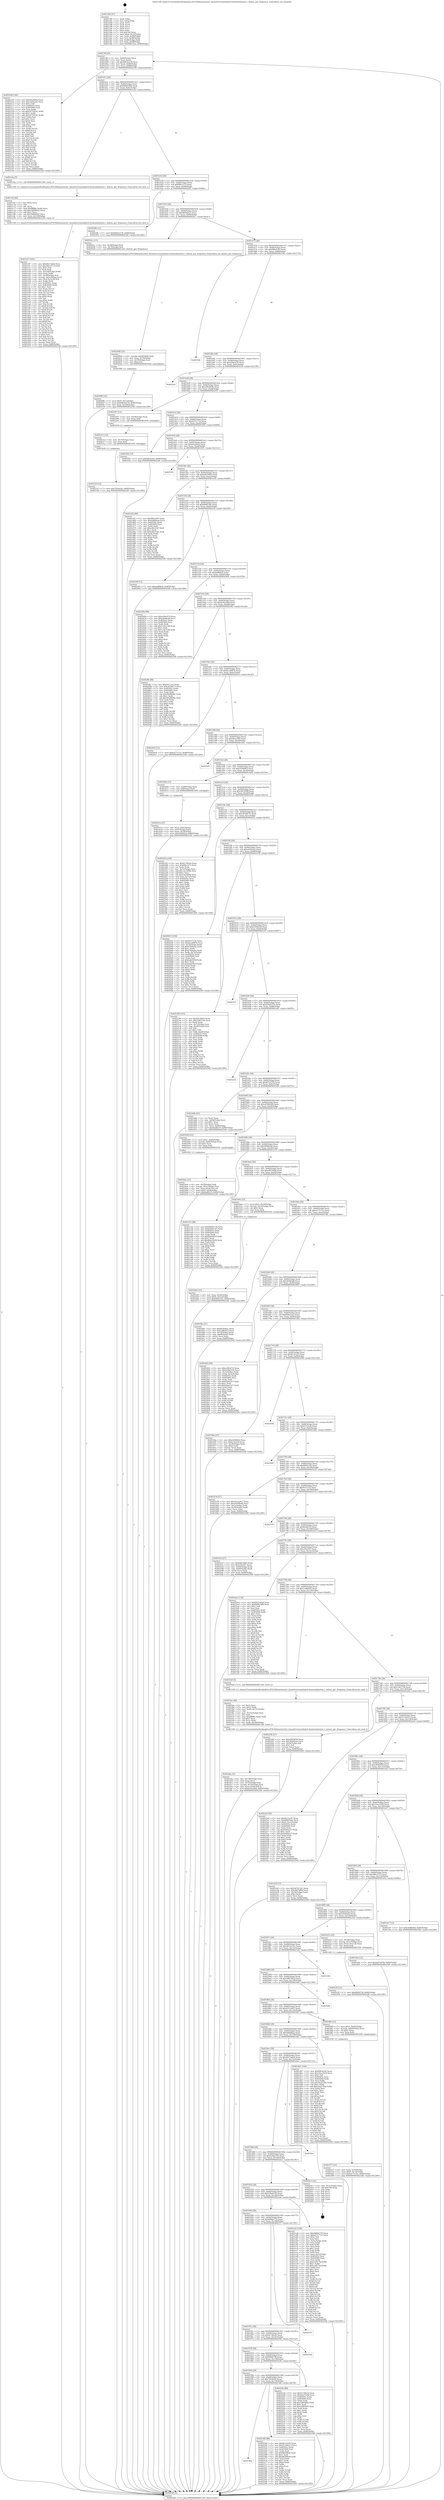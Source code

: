 digraph "0x4013d0" {
  label = "0x4013d0 (/mnt/c/Users/mathe/Desktop/tcc/POCII/binaries/extr_linuxdriversmediadvb-frontendshelene.c_helene_get_frequency_Final-ollvm.out::main(0))"
  labelloc = "t"
  node[shape=record]

  Entry [label="",width=0.3,height=0.3,shape=circle,fillcolor=black,style=filled]
  "0x4013ff" [label="{
     0x4013ff [29]\l
     | [instrs]\l
     &nbsp;&nbsp;0x4013ff \<+3\>: mov -0x80(%rbp),%eax\l
     &nbsp;&nbsp;0x401402 \<+2\>: mov %eax,%ecx\l
     &nbsp;&nbsp;0x401404 \<+6\>: sub $0x8403e278,%ecx\l
     &nbsp;&nbsp;0x40140a \<+6\>: mov %eax,-0x84(%rbp)\l
     &nbsp;&nbsp;0x401410 \<+6\>: mov %ecx,-0x88(%rbp)\l
     &nbsp;&nbsp;0x401416 \<+6\>: je 0000000000402109 \<main+0xd39\>\l
  }"]
  "0x402109" [label="{
     0x402109 [144]\l
     | [instrs]\l
     &nbsp;&nbsp;0x402109 \<+5\>: mov $0xb4c0f4cb,%eax\l
     &nbsp;&nbsp;0x40210e \<+5\>: mov $0xcef2b2a3,%ecx\l
     &nbsp;&nbsp;0x402113 \<+2\>: mov $0x1,%dl\l
     &nbsp;&nbsp;0x402115 \<+7\>: mov 0x40505c,%esi\l
     &nbsp;&nbsp;0x40211c \<+7\>: mov 0x405060,%edi\l
     &nbsp;&nbsp;0x402123 \<+3\>: mov %esi,%r8d\l
     &nbsp;&nbsp;0x402126 \<+7\>: sub $0x547545d1,%r8d\l
     &nbsp;&nbsp;0x40212d \<+4\>: sub $0x1,%r8d\l
     &nbsp;&nbsp;0x402131 \<+7\>: add $0x547545d1,%r8d\l
     &nbsp;&nbsp;0x402138 \<+4\>: imul %r8d,%esi\l
     &nbsp;&nbsp;0x40213c \<+3\>: and $0x1,%esi\l
     &nbsp;&nbsp;0x40213f \<+3\>: cmp $0x0,%esi\l
     &nbsp;&nbsp;0x402142 \<+4\>: sete %r9b\l
     &nbsp;&nbsp;0x402146 \<+3\>: cmp $0xa,%edi\l
     &nbsp;&nbsp;0x402149 \<+4\>: setl %r10b\l
     &nbsp;&nbsp;0x40214d \<+3\>: mov %r9b,%r11b\l
     &nbsp;&nbsp;0x402150 \<+4\>: xor $0xff,%r11b\l
     &nbsp;&nbsp;0x402154 \<+3\>: mov %r10b,%bl\l
     &nbsp;&nbsp;0x402157 \<+3\>: xor $0xff,%bl\l
     &nbsp;&nbsp;0x40215a \<+3\>: xor $0x0,%dl\l
     &nbsp;&nbsp;0x40215d \<+3\>: mov %r11b,%r14b\l
     &nbsp;&nbsp;0x402160 \<+4\>: and $0x0,%r14b\l
     &nbsp;&nbsp;0x402164 \<+3\>: and %dl,%r9b\l
     &nbsp;&nbsp;0x402167 \<+3\>: mov %bl,%r15b\l
     &nbsp;&nbsp;0x40216a \<+4\>: and $0x0,%r15b\l
     &nbsp;&nbsp;0x40216e \<+3\>: and %dl,%r10b\l
     &nbsp;&nbsp;0x402171 \<+3\>: or %r9b,%r14b\l
     &nbsp;&nbsp;0x402174 \<+3\>: or %r10b,%r15b\l
     &nbsp;&nbsp;0x402177 \<+3\>: xor %r15b,%r14b\l
     &nbsp;&nbsp;0x40217a \<+3\>: or %bl,%r11b\l
     &nbsp;&nbsp;0x40217d \<+4\>: xor $0xff,%r11b\l
     &nbsp;&nbsp;0x402181 \<+3\>: or $0x0,%dl\l
     &nbsp;&nbsp;0x402184 \<+3\>: and %dl,%r11b\l
     &nbsp;&nbsp;0x402187 \<+3\>: or %r11b,%r14b\l
     &nbsp;&nbsp;0x40218a \<+4\>: test $0x1,%r14b\l
     &nbsp;&nbsp;0x40218e \<+3\>: cmovne %ecx,%eax\l
     &nbsp;&nbsp;0x402191 \<+3\>: mov %eax,-0x80(%rbp)\l
     &nbsp;&nbsp;0x402194 \<+5\>: jmp 00000000004025d0 \<main+0x1200\>\l
  }"]
  "0x40141c" [label="{
     0x40141c [28]\l
     | [instrs]\l
     &nbsp;&nbsp;0x40141c \<+5\>: jmp 0000000000401421 \<main+0x51\>\l
     &nbsp;&nbsp;0x401421 \<+6\>: mov -0x84(%rbp),%eax\l
     &nbsp;&nbsp;0x401427 \<+5\>: sub $0x8496c906,%eax\l
     &nbsp;&nbsp;0x40142c \<+6\>: mov %eax,-0x8c(%rbp)\l
     &nbsp;&nbsp;0x401432 \<+6\>: je 0000000000401c6a \<main+0x89a\>\l
  }"]
  Exit [label="",width=0.3,height=0.3,shape=circle,fillcolor=black,style=filled,peripheries=2]
  "0x401c6a" [label="{
     0x401c6a [5]\l
     | [instrs]\l
     &nbsp;&nbsp;0x401c6a \<+5\>: call 0000000000401160 \<next_i\>\l
     | [calls]\l
     &nbsp;&nbsp;0x401160 \{1\} (/mnt/c/Users/mathe/Desktop/tcc/POCII/binaries/extr_linuxdriversmediadvb-frontendshelene.c_helene_get_frequency_Final-ollvm.out::next_i)\l
  }"]
  "0x401438" [label="{
     0x401438 [28]\l
     | [instrs]\l
     &nbsp;&nbsp;0x401438 \<+5\>: jmp 000000000040143d \<main+0x6d\>\l
     &nbsp;&nbsp;0x40143d \<+6\>: mov -0x84(%rbp),%eax\l
     &nbsp;&nbsp;0x401443 \<+5\>: sub $0x8fbc1f72,%eax\l
     &nbsp;&nbsp;0x401448 \<+6\>: mov %eax,-0x90(%rbp)\l
     &nbsp;&nbsp;0x40144e \<+6\>: je 00000000004022fb \<main+0xf2b\>\l
  }"]
  "0x4019b0" [label="{
     0x4019b0\l
  }", style=dashed]
  "0x4022fb" [label="{
     0x4022fb [12]\l
     | [instrs]\l
     &nbsp;&nbsp;0x4022fb \<+7\>: movl $0x8403e278,-0x80(%rbp)\l
     &nbsp;&nbsp;0x402302 \<+5\>: jmp 00000000004025d0 \<main+0x1200\>\l
  }"]
  "0x401454" [label="{
     0x401454 [28]\l
     | [instrs]\l
     &nbsp;&nbsp;0x401454 \<+5\>: jmp 0000000000401459 \<main+0x89\>\l
     &nbsp;&nbsp;0x401459 \<+6\>: mov -0x84(%rbp),%eax\l
     &nbsp;&nbsp;0x40145f \<+5\>: sub $0x963faba1,%eax\l
     &nbsp;&nbsp;0x401464 \<+6\>: mov %eax,-0x94(%rbp)\l
     &nbsp;&nbsp;0x40146a \<+6\>: je 00000000004020cc \<main+0xcfc\>\l
  }"]
  "0x402348" [label="{
     0x402348 [88]\l
     | [instrs]\l
     &nbsp;&nbsp;0x402348 \<+5\>: mov $0xf6c33c05,%eax\l
     &nbsp;&nbsp;0x40234d \<+5\>: mov $0x211643c3,%ecx\l
     &nbsp;&nbsp;0x402352 \<+7\>: mov 0x40505c,%edx\l
     &nbsp;&nbsp;0x402359 \<+7\>: mov 0x405060,%esi\l
     &nbsp;&nbsp;0x402360 \<+2\>: mov %edx,%edi\l
     &nbsp;&nbsp;0x402362 \<+6\>: sub $0x6829f6e8,%edi\l
     &nbsp;&nbsp;0x402368 \<+3\>: sub $0x1,%edi\l
     &nbsp;&nbsp;0x40236b \<+6\>: add $0x6829f6e8,%edi\l
     &nbsp;&nbsp;0x402371 \<+3\>: imul %edi,%edx\l
     &nbsp;&nbsp;0x402374 \<+3\>: and $0x1,%edx\l
     &nbsp;&nbsp;0x402377 \<+3\>: cmp $0x0,%edx\l
     &nbsp;&nbsp;0x40237a \<+4\>: sete %r8b\l
     &nbsp;&nbsp;0x40237e \<+3\>: cmp $0xa,%esi\l
     &nbsp;&nbsp;0x402381 \<+4\>: setl %r9b\l
     &nbsp;&nbsp;0x402385 \<+3\>: mov %r8b,%r10b\l
     &nbsp;&nbsp;0x402388 \<+3\>: and %r9b,%r10b\l
     &nbsp;&nbsp;0x40238b \<+3\>: xor %r9b,%r8b\l
     &nbsp;&nbsp;0x40238e \<+3\>: or %r8b,%r10b\l
     &nbsp;&nbsp;0x402391 \<+4\>: test $0x1,%r10b\l
     &nbsp;&nbsp;0x402395 \<+3\>: cmovne %ecx,%eax\l
     &nbsp;&nbsp;0x402398 \<+3\>: mov %eax,-0x80(%rbp)\l
     &nbsp;&nbsp;0x40239b \<+5\>: jmp 00000000004025d0 \<main+0x1200\>\l
  }"]
  "0x4020cc" [label="{
     0x4020cc [13]\l
     | [instrs]\l
     &nbsp;&nbsp;0x4020cc \<+4\>: mov -0x58(%rbp),%rdi\l
     &nbsp;&nbsp;0x4020d0 \<+4\>: mov -0x70(%rbp),%rsi\l
     &nbsp;&nbsp;0x4020d4 \<+5\>: call 00000000004013a0 \<helene_get_frequency\>\l
     | [calls]\l
     &nbsp;&nbsp;0x4013a0 \{1\} (/mnt/c/Users/mathe/Desktop/tcc/POCII/binaries/extr_linuxdriversmediadvb-frontendshelene.c_helene_get_frequency_Final-ollvm.out::helene_get_frequency)\l
  }"]
  "0x401470" [label="{
     0x401470 [28]\l
     | [instrs]\l
     &nbsp;&nbsp;0x401470 \<+5\>: jmp 0000000000401475 \<main+0xa5\>\l
     &nbsp;&nbsp;0x401475 \<+6\>: mov -0x84(%rbp),%eax\l
     &nbsp;&nbsp;0x40147b \<+5\>: sub $0x99fc4183,%eax\l
     &nbsp;&nbsp;0x401480 \<+6\>: mov %eax,-0x98(%rbp)\l
     &nbsp;&nbsp;0x401486 \<+6\>: je 000000000040254b \<main+0x117b\>\l
  }"]
  "0x40231f" [label="{
     0x40231f [12]\l
     | [instrs]\l
     &nbsp;&nbsp;0x40231f \<+7\>: movl $0x795afc8e,-0x80(%rbp)\l
     &nbsp;&nbsp;0x402326 \<+5\>: jmp 00000000004025d0 \<main+0x1200\>\l
  }"]
  "0x40254b" [label="{
     0x40254b\l
  }", style=dashed]
  "0x40148c" [label="{
     0x40148c [28]\l
     | [instrs]\l
     &nbsp;&nbsp;0x40148c \<+5\>: jmp 0000000000401491 \<main+0xc1\>\l
     &nbsp;&nbsp;0x401491 \<+6\>: mov -0x84(%rbp),%eax\l
     &nbsp;&nbsp;0x401497 \<+5\>: sub $0xa5f4c67d,%eax\l
     &nbsp;&nbsp;0x40149c \<+6\>: mov %eax,-0x9c(%rbp)\l
     &nbsp;&nbsp;0x4014a2 \<+6\>: je 00000000004025c9 \<main+0x11f9\>\l
  }"]
  "0x402313" [label="{
     0x402313 [12]\l
     | [instrs]\l
     &nbsp;&nbsp;0x402313 \<+4\>: mov -0x70(%rbp),%rax\l
     &nbsp;&nbsp;0x402317 \<+3\>: mov %rax,%rdi\l
     &nbsp;&nbsp;0x40231a \<+5\>: call 0000000000401030 \<free@plt\>\l
     | [calls]\l
     &nbsp;&nbsp;0x401030 \{1\} (unknown)\l
  }"]
  "0x4025c9" [label="{
     0x4025c9\l
  }", style=dashed]
  "0x4014a8" [label="{
     0x4014a8 [28]\l
     | [instrs]\l
     &nbsp;&nbsp;0x4014a8 \<+5\>: jmp 00000000004014ad \<main+0xdd\>\l
     &nbsp;&nbsp;0x4014ad \<+6\>: mov -0x84(%rbp),%eax\l
     &nbsp;&nbsp;0x4014b3 \<+5\>: sub $0xa993df3b,%eax\l
     &nbsp;&nbsp;0x4014b8 \<+6\>: mov %eax,-0xa0(%rbp)\l
     &nbsp;&nbsp;0x4014be \<+6\>: je 0000000000402307 \<main+0xf37\>\l
  }"]
  "0x401994" [label="{
     0x401994 [28]\l
     | [instrs]\l
     &nbsp;&nbsp;0x401994 \<+5\>: jmp 0000000000401999 \<main+0x5c9\>\l
     &nbsp;&nbsp;0x401999 \<+6\>: mov -0x84(%rbp),%eax\l
     &nbsp;&nbsp;0x40199f \<+5\>: sub $0x795afc8e,%eax\l
     &nbsp;&nbsp;0x4019a4 \<+6\>: mov %eax,-0x154(%rbp)\l
     &nbsp;&nbsp;0x4019aa \<+6\>: je 0000000000402348 \<main+0xf78\>\l
  }"]
  "0x402307" [label="{
     0x402307 [12]\l
     | [instrs]\l
     &nbsp;&nbsp;0x402307 \<+4\>: mov -0x58(%rbp),%rax\l
     &nbsp;&nbsp;0x40230b \<+3\>: mov %rax,%rdi\l
     &nbsp;&nbsp;0x40230e \<+5\>: call 0000000000401030 \<free@plt\>\l
     | [calls]\l
     &nbsp;&nbsp;0x401030 \{1\} (unknown)\l
  }"]
  "0x4014c4" [label="{
     0x4014c4 [28]\l
     | [instrs]\l
     &nbsp;&nbsp;0x4014c4 \<+5\>: jmp 00000000004014c9 \<main+0xf9\>\l
     &nbsp;&nbsp;0x4014c9 \<+6\>: mov -0x84(%rbp),%eax\l
     &nbsp;&nbsp;0x4014cf \<+5\>: sub $0xb25177c2,%eax\l
     &nbsp;&nbsp;0x4014d4 \<+6\>: mov %eax,-0xa4(%rbp)\l
     &nbsp;&nbsp;0x4014da \<+6\>: je 0000000000401f54 \<main+0xb84\>\l
  }"]
  "0x40223b" [label="{
     0x40223b [88]\l
     | [instrs]\l
     &nbsp;&nbsp;0x40223b \<+5\>: mov $0x6c7dfec6,%eax\l
     &nbsp;&nbsp;0x402240 \<+5\>: mov $0xc627038f,%ecx\l
     &nbsp;&nbsp;0x402245 \<+7\>: mov 0x40505c,%edx\l
     &nbsp;&nbsp;0x40224c \<+7\>: mov 0x405060,%esi\l
     &nbsp;&nbsp;0x402253 \<+2\>: mov %edx,%edi\l
     &nbsp;&nbsp;0x402255 \<+6\>: add $0x16f93683,%edi\l
     &nbsp;&nbsp;0x40225b \<+3\>: sub $0x1,%edi\l
     &nbsp;&nbsp;0x40225e \<+6\>: sub $0x16f93683,%edi\l
     &nbsp;&nbsp;0x402264 \<+3\>: imul %edi,%edx\l
     &nbsp;&nbsp;0x402267 \<+3\>: and $0x1,%edx\l
     &nbsp;&nbsp;0x40226a \<+3\>: cmp $0x0,%edx\l
     &nbsp;&nbsp;0x40226d \<+4\>: sete %r8b\l
     &nbsp;&nbsp;0x402271 \<+3\>: cmp $0xa,%esi\l
     &nbsp;&nbsp;0x402274 \<+4\>: setl %r9b\l
     &nbsp;&nbsp;0x402278 \<+3\>: mov %r8b,%r10b\l
     &nbsp;&nbsp;0x40227b \<+3\>: and %r9b,%r10b\l
     &nbsp;&nbsp;0x40227e \<+3\>: xor %r9b,%r8b\l
     &nbsp;&nbsp;0x402281 \<+3\>: or %r8b,%r10b\l
     &nbsp;&nbsp;0x402284 \<+4\>: test $0x1,%r10b\l
     &nbsp;&nbsp;0x402288 \<+3\>: cmovne %ecx,%eax\l
     &nbsp;&nbsp;0x40228b \<+3\>: mov %eax,-0x80(%rbp)\l
     &nbsp;&nbsp;0x40228e \<+5\>: jmp 00000000004025d0 \<main+0x1200\>\l
  }"]
  "0x401f54" [label="{
     0x401f54 [12]\l
     | [instrs]\l
     &nbsp;&nbsp;0x401f54 \<+7\>: movl $0xfd05cc02,-0x80(%rbp)\l
     &nbsp;&nbsp;0x401f5b \<+5\>: jmp 00000000004025d0 \<main+0x1200\>\l
  }"]
  "0x4014e0" [label="{
     0x4014e0 [28]\l
     | [instrs]\l
     &nbsp;&nbsp;0x4014e0 \<+5\>: jmp 00000000004014e5 \<main+0x115\>\l
     &nbsp;&nbsp;0x4014e5 \<+6\>: mov -0x84(%rbp),%eax\l
     &nbsp;&nbsp;0x4014eb \<+5\>: sub $0xb4c0f4cb,%eax\l
     &nbsp;&nbsp;0x4014f0 \<+6\>: mov %eax,-0xa8(%rbp)\l
     &nbsp;&nbsp;0x4014f6 \<+6\>: je 0000000000402591 \<main+0x11c1\>\l
  }"]
  "0x401978" [label="{
     0x401978 [28]\l
     | [instrs]\l
     &nbsp;&nbsp;0x401978 \<+5\>: jmp 000000000040197d \<main+0x5ad\>\l
     &nbsp;&nbsp;0x40197d \<+6\>: mov -0x84(%rbp),%eax\l
     &nbsp;&nbsp;0x401983 \<+5\>: sub $0x6f00274f,%eax\l
     &nbsp;&nbsp;0x401988 \<+6\>: mov %eax,-0x150(%rbp)\l
     &nbsp;&nbsp;0x40198e \<+6\>: je 000000000040223b \<main+0xe6b\>\l
  }"]
  "0x402591" [label="{
     0x402591\l
  }", style=dashed]
  "0x4014fc" [label="{
     0x4014fc [28]\l
     | [instrs]\l
     &nbsp;&nbsp;0x4014fc \<+5\>: jmp 0000000000401501 \<main+0x131\>\l
     &nbsp;&nbsp;0x401501 \<+6\>: mov -0x84(%rbp),%eax\l
     &nbsp;&nbsp;0x401507 \<+5\>: sub $0xb4fc5665,%eax\l
     &nbsp;&nbsp;0x40150c \<+6\>: mov %eax,-0xac(%rbp)\l
     &nbsp;&nbsp;0x401512 \<+6\>: je 0000000000401d5f \<main+0x98f\>\l
  }"]
  "0x40259d" [label="{
     0x40259d\l
  }", style=dashed]
  "0x401d5f" [label="{
     0x401d5f [88]\l
     | [instrs]\l
     &nbsp;&nbsp;0x401d5f \<+5\>: mov $0x99fc4183,%eax\l
     &nbsp;&nbsp;0x401d64 \<+5\>: mov $0x448fdbaa,%ecx\l
     &nbsp;&nbsp;0x401d69 \<+7\>: mov 0x40505c,%edx\l
     &nbsp;&nbsp;0x401d70 \<+7\>: mov 0x405060,%esi\l
     &nbsp;&nbsp;0x401d77 \<+2\>: mov %edx,%edi\l
     &nbsp;&nbsp;0x401d79 \<+6\>: sub $0xe4fe25d1,%edi\l
     &nbsp;&nbsp;0x401d7f \<+3\>: sub $0x1,%edi\l
     &nbsp;&nbsp;0x401d82 \<+6\>: add $0xe4fe25d1,%edi\l
     &nbsp;&nbsp;0x401d88 \<+3\>: imul %edi,%edx\l
     &nbsp;&nbsp;0x401d8b \<+3\>: and $0x1,%edx\l
     &nbsp;&nbsp;0x401d8e \<+3\>: cmp $0x0,%edx\l
     &nbsp;&nbsp;0x401d91 \<+4\>: sete %r8b\l
     &nbsp;&nbsp;0x401d95 \<+3\>: cmp $0xa,%esi\l
     &nbsp;&nbsp;0x401d98 \<+4\>: setl %r9b\l
     &nbsp;&nbsp;0x401d9c \<+3\>: mov %r8b,%r10b\l
     &nbsp;&nbsp;0x401d9f \<+3\>: and %r9b,%r10b\l
     &nbsp;&nbsp;0x401da2 \<+3\>: xor %r9b,%r8b\l
     &nbsp;&nbsp;0x401da5 \<+3\>: or %r8b,%r10b\l
     &nbsp;&nbsp;0x401da8 \<+4\>: test $0x1,%r10b\l
     &nbsp;&nbsp;0x401dac \<+3\>: cmovne %ecx,%eax\l
     &nbsp;&nbsp;0x401daf \<+3\>: mov %eax,-0x80(%rbp)\l
     &nbsp;&nbsp;0x401db2 \<+5\>: jmp 00000000004025d0 \<main+0x1200\>\l
  }"]
  "0x401518" [label="{
     0x401518 [28]\l
     | [instrs]\l
     &nbsp;&nbsp;0x401518 \<+5\>: jmp 000000000040151d \<main+0x14d\>\l
     &nbsp;&nbsp;0x40151d \<+6\>: mov -0x84(%rbp),%eax\l
     &nbsp;&nbsp;0x401523 \<+5\>: sub $0xb8867afe,%eax\l
     &nbsp;&nbsp;0x401528 \<+6\>: mov %eax,-0xb0(%rbp)\l
     &nbsp;&nbsp;0x40152e \<+6\>: je 00000000004023ff \<main+0x102f\>\l
  }"]
  "0x40195c" [label="{
     0x40195c [28]\l
     | [instrs]\l
     &nbsp;&nbsp;0x40195c \<+5\>: jmp 0000000000401961 \<main+0x591\>\l
     &nbsp;&nbsp;0x401961 \<+6\>: mov -0x84(%rbp),%eax\l
     &nbsp;&nbsp;0x401967 \<+5\>: sub $0x6c7dfec6,%eax\l
     &nbsp;&nbsp;0x40196c \<+6\>: mov %eax,-0x14c(%rbp)\l
     &nbsp;&nbsp;0x401972 \<+6\>: je 000000000040259d \<main+0x11cd\>\l
  }"]
  "0x4023ff" [label="{
     0x4023ff [12]\l
     | [instrs]\l
     &nbsp;&nbsp;0x4023ff \<+7\>: movl $0xbaff94cb,-0x80(%rbp)\l
     &nbsp;&nbsp;0x402406 \<+5\>: jmp 00000000004025d0 \<main+0x1200\>\l
  }"]
  "0x401534" [label="{
     0x401534 [28]\l
     | [instrs]\l
     &nbsp;&nbsp;0x401534 \<+5\>: jmp 0000000000401539 \<main+0x169\>\l
     &nbsp;&nbsp;0x401539 \<+6\>: mov -0x84(%rbp),%eax\l
     &nbsp;&nbsp;0x40153f \<+5\>: sub $0xbaff94cb,%eax\l
     &nbsp;&nbsp;0x401544 \<+6\>: mov %eax,-0xb4(%rbp)\l
     &nbsp;&nbsp;0x40154a \<+6\>: je 000000000040240b \<main+0x103b\>\l
  }"]
  "0x402557" [label="{
     0x402557\l
  }", style=dashed]
  "0x40240b" [label="{
     0x40240b [88]\l
     | [instrs]\l
     &nbsp;&nbsp;0x40240b \<+5\>: mov $0xa5f4c67d,%eax\l
     &nbsp;&nbsp;0x402410 \<+5\>: mov $0xefe9dcd8,%ecx\l
     &nbsp;&nbsp;0x402415 \<+7\>: mov 0x40505c,%edx\l
     &nbsp;&nbsp;0x40241c \<+7\>: mov 0x405060,%esi\l
     &nbsp;&nbsp;0x402423 \<+2\>: mov %edx,%edi\l
     &nbsp;&nbsp;0x402425 \<+6\>: add $0x1c3bc148,%edi\l
     &nbsp;&nbsp;0x40242b \<+3\>: sub $0x1,%edi\l
     &nbsp;&nbsp;0x40242e \<+6\>: sub $0x1c3bc148,%edi\l
     &nbsp;&nbsp;0x402434 \<+3\>: imul %edi,%edx\l
     &nbsp;&nbsp;0x402437 \<+3\>: and $0x1,%edx\l
     &nbsp;&nbsp;0x40243a \<+3\>: cmp $0x0,%edx\l
     &nbsp;&nbsp;0x40243d \<+4\>: sete %r8b\l
     &nbsp;&nbsp;0x402441 \<+3\>: cmp $0xa,%esi\l
     &nbsp;&nbsp;0x402444 \<+4\>: setl %r9b\l
     &nbsp;&nbsp;0x402448 \<+3\>: mov %r8b,%r10b\l
     &nbsp;&nbsp;0x40244b \<+3\>: and %r9b,%r10b\l
     &nbsp;&nbsp;0x40244e \<+3\>: xor %r9b,%r8b\l
     &nbsp;&nbsp;0x402451 \<+3\>: or %r8b,%r10b\l
     &nbsp;&nbsp;0x402454 \<+4\>: test $0x1,%r10b\l
     &nbsp;&nbsp;0x402458 \<+3\>: cmovne %ecx,%eax\l
     &nbsp;&nbsp;0x40245b \<+3\>: mov %eax,-0x80(%rbp)\l
     &nbsp;&nbsp;0x40245e \<+5\>: jmp 00000000004025d0 \<main+0x1200\>\l
  }"]
  "0x401550" [label="{
     0x401550 [28]\l
     | [instrs]\l
     &nbsp;&nbsp;0x401550 \<+5\>: jmp 0000000000401555 \<main+0x185\>\l
     &nbsp;&nbsp;0x401555 \<+6\>: mov -0x84(%rbp),%eax\l
     &nbsp;&nbsp;0x40155b \<+5\>: sub $0xbc91e00d,%eax\l
     &nbsp;&nbsp;0x401560 \<+6\>: mov %eax,-0xb8(%rbp)\l
     &nbsp;&nbsp;0x401566 \<+6\>: je 0000000000401ffb \<main+0xc2b\>\l
  }"]
  "0x40222f" [label="{
     0x40222f [12]\l
     | [instrs]\l
     &nbsp;&nbsp;0x40222f \<+7\>: movl $0x6f00274f,-0x80(%rbp)\l
     &nbsp;&nbsp;0x402236 \<+5\>: jmp 00000000004025d0 \<main+0x1200\>\l
  }"]
  "0x401ffb" [label="{
     0x401ffb [88]\l
     | [instrs]\l
     &nbsp;&nbsp;0x401ffb \<+5\>: mov $0x4e57232,%eax\l
     &nbsp;&nbsp;0x402000 \<+5\>: mov $0xc8338c73,%ecx\l
     &nbsp;&nbsp;0x402005 \<+7\>: mov 0x40505c,%edx\l
     &nbsp;&nbsp;0x40200c \<+7\>: mov 0x405060,%esi\l
     &nbsp;&nbsp;0x402013 \<+2\>: mov %edx,%edi\l
     &nbsp;&nbsp;0x402015 \<+6\>: sub $0x5628b68e,%edi\l
     &nbsp;&nbsp;0x40201b \<+3\>: sub $0x1,%edi\l
     &nbsp;&nbsp;0x40201e \<+6\>: add $0x5628b68e,%edi\l
     &nbsp;&nbsp;0x402024 \<+3\>: imul %edi,%edx\l
     &nbsp;&nbsp;0x402027 \<+3\>: and $0x1,%edx\l
     &nbsp;&nbsp;0x40202a \<+3\>: cmp $0x0,%edx\l
     &nbsp;&nbsp;0x40202d \<+4\>: sete %r8b\l
     &nbsp;&nbsp;0x402031 \<+3\>: cmp $0xa,%esi\l
     &nbsp;&nbsp;0x402034 \<+4\>: setl %r9b\l
     &nbsp;&nbsp;0x402038 \<+3\>: mov %r8b,%r10b\l
     &nbsp;&nbsp;0x40203b \<+3\>: and %r9b,%r10b\l
     &nbsp;&nbsp;0x40203e \<+3\>: xor %r9b,%r8b\l
     &nbsp;&nbsp;0x402041 \<+3\>: or %r8b,%r10b\l
     &nbsp;&nbsp;0x402044 \<+4\>: test $0x1,%r10b\l
     &nbsp;&nbsp;0x402048 \<+3\>: cmovne %ecx,%eax\l
     &nbsp;&nbsp;0x40204b \<+3\>: mov %eax,-0x80(%rbp)\l
     &nbsp;&nbsp;0x40204e \<+5\>: jmp 00000000004025d0 \<main+0x1200\>\l
  }"]
  "0x40156c" [label="{
     0x40156c [28]\l
     | [instrs]\l
     &nbsp;&nbsp;0x40156c \<+5\>: jmp 0000000000401571 \<main+0x1a1\>\l
     &nbsp;&nbsp;0x401571 \<+6\>: mov -0x84(%rbp),%eax\l
     &nbsp;&nbsp;0x401577 \<+5\>: sub $0xbccd087b,%eax\l
     &nbsp;&nbsp;0x40157c \<+6\>: mov %eax,-0xbc(%rbp)\l
     &nbsp;&nbsp;0x401582 \<+6\>: je 00000000004020c0 \<main+0xcf0\>\l
  }"]
  "0x4020f0" [label="{
     0x4020f0 [25]\l
     | [instrs]\l
     &nbsp;&nbsp;0x4020f0 \<+7\>: movl $0x0,-0x7c(%rbp)\l
     &nbsp;&nbsp;0x4020f7 \<+7\>: movl $0x8403e278,-0x80(%rbp)\l
     &nbsp;&nbsp;0x4020fe \<+6\>: mov %eax,-0x164(%rbp)\l
     &nbsp;&nbsp;0x402104 \<+5\>: jmp 00000000004025d0 \<main+0x1200\>\l
  }"]
  "0x4020c0" [label="{
     0x4020c0 [12]\l
     | [instrs]\l
     &nbsp;&nbsp;0x4020c0 \<+7\>: movl $0xea77c12c,-0x80(%rbp)\l
     &nbsp;&nbsp;0x4020c7 \<+5\>: jmp 00000000004025d0 \<main+0x1200\>\l
  }"]
  "0x401588" [label="{
     0x401588 [28]\l
     | [instrs]\l
     &nbsp;&nbsp;0x401588 \<+5\>: jmp 000000000040158d \<main+0x1bd\>\l
     &nbsp;&nbsp;0x40158d \<+6\>: mov -0x84(%rbp),%eax\l
     &nbsp;&nbsp;0x401593 \<+5\>: sub $0xbfaec3b0,%eax\l
     &nbsp;&nbsp;0x401598 \<+6\>: mov %eax,-0xc0(%rbp)\l
     &nbsp;&nbsp;0x40159e \<+6\>: je 0000000000401b01 \<main+0x731\>\l
  }"]
  "0x4020d9" [label="{
     0x4020d9 [23]\l
     | [instrs]\l
     &nbsp;&nbsp;0x4020d9 \<+10\>: movabs $0x4030b6,%rdi\l
     &nbsp;&nbsp;0x4020e3 \<+3\>: mov %eax,-0x78(%rbp)\l
     &nbsp;&nbsp;0x4020e6 \<+3\>: mov -0x78(%rbp),%esi\l
     &nbsp;&nbsp;0x4020e9 \<+2\>: mov $0x0,%al\l
     &nbsp;&nbsp;0x4020eb \<+5\>: call 0000000000401040 \<printf@plt\>\l
     | [calls]\l
     &nbsp;&nbsp;0x401040 \{1\} (unknown)\l
  }"]
  "0x401b01" [label="{
     0x401b01\l
  }", style=dashed]
  "0x4015a4" [label="{
     0x4015a4 [28]\l
     | [instrs]\l
     &nbsp;&nbsp;0x4015a4 \<+5\>: jmp 00000000004015a9 \<main+0x1d9\>\l
     &nbsp;&nbsp;0x4015a9 \<+6\>: mov -0x84(%rbp),%eax\l
     &nbsp;&nbsp;0x4015af \<+5\>: sub $0xc0306fb3,%eax\l
     &nbsp;&nbsp;0x4015b4 \<+6\>: mov %eax,-0xc4(%rbp)\l
     &nbsp;&nbsp;0x4015ba \<+6\>: je 0000000000401b0d \<main+0x73d\>\l
  }"]
  "0x401fda" [label="{
     0x401fda [33]\l
     | [instrs]\l
     &nbsp;&nbsp;0x401fda \<+6\>: mov -0x160(%rbp),%ecx\l
     &nbsp;&nbsp;0x401fe0 \<+3\>: imul %eax,%ecx\l
     &nbsp;&nbsp;0x401fe3 \<+4\>: mov -0x70(%rbp),%rdi\l
     &nbsp;&nbsp;0x401fe7 \<+4\>: movslq -0x74(%rbp),%r8\l
     &nbsp;&nbsp;0x401feb \<+4\>: mov %ecx,(%rdi,%r8,4)\l
     &nbsp;&nbsp;0x401fef \<+7\>: movl $0xbc91e00d,-0x80(%rbp)\l
     &nbsp;&nbsp;0x401ff6 \<+5\>: jmp 00000000004025d0 \<main+0x1200\>\l
  }"]
  "0x401b0d" [label="{
     0x401b0d [13]\l
     | [instrs]\l
     &nbsp;&nbsp;0x401b0d \<+4\>: mov -0x48(%rbp),%rax\l
     &nbsp;&nbsp;0x401b11 \<+4\>: mov 0x8(%rax),%rdi\l
     &nbsp;&nbsp;0x401b15 \<+5\>: call 0000000000401060 \<atoi@plt\>\l
     | [calls]\l
     &nbsp;&nbsp;0x401060 \{1\} (unknown)\l
  }"]
  "0x4015c0" [label="{
     0x4015c0 [28]\l
     | [instrs]\l
     &nbsp;&nbsp;0x4015c0 \<+5\>: jmp 00000000004015c5 \<main+0x1f5\>\l
     &nbsp;&nbsp;0x4015c5 \<+6\>: mov -0x84(%rbp),%eax\l
     &nbsp;&nbsp;0x4015cb \<+5\>: sub $0xc627038f,%eax\l
     &nbsp;&nbsp;0x4015d0 \<+6\>: mov %eax,-0xc8(%rbp)\l
     &nbsp;&nbsp;0x4015d6 \<+6\>: je 0000000000402293 \<main+0xec3\>\l
  }"]
  "0x401fae" [label="{
     0x401fae [44]\l
     | [instrs]\l
     &nbsp;&nbsp;0x401fae \<+2\>: xor %ecx,%ecx\l
     &nbsp;&nbsp;0x401fb0 \<+5\>: mov $0x2,%edx\l
     &nbsp;&nbsp;0x401fb5 \<+6\>: mov %edx,-0x15c(%rbp)\l
     &nbsp;&nbsp;0x401fbb \<+1\>: cltd\l
     &nbsp;&nbsp;0x401fbc \<+6\>: mov -0x15c(%rbp),%esi\l
     &nbsp;&nbsp;0x401fc2 \<+2\>: idiv %esi\l
     &nbsp;&nbsp;0x401fc4 \<+6\>: imul $0xfffffffe,%edx,%edx\l
     &nbsp;&nbsp;0x401fca \<+3\>: sub $0x1,%ecx\l
     &nbsp;&nbsp;0x401fcd \<+2\>: sub %ecx,%edx\l
     &nbsp;&nbsp;0x401fcf \<+6\>: mov %edx,-0x160(%rbp)\l
     &nbsp;&nbsp;0x401fd5 \<+5\>: call 0000000000401160 \<next_i\>\l
     | [calls]\l
     &nbsp;&nbsp;0x401160 \{1\} (/mnt/c/Users/mathe/Desktop/tcc/POCII/binaries/extr_linuxdriversmediadvb-frontendshelene.c_helene_get_frequency_Final-ollvm.out::next_i)\l
  }"]
  "0x402293" [label="{
     0x402293 [104]\l
     | [instrs]\l
     &nbsp;&nbsp;0x402293 \<+5\>: mov $0x6c7dfec6,%eax\l
     &nbsp;&nbsp;0x402298 \<+5\>: mov $0x8fbc1f72,%ecx\l
     &nbsp;&nbsp;0x40229d \<+2\>: xor %edx,%edx\l
     &nbsp;&nbsp;0x40229f \<+3\>: mov -0x7c(%rbp),%esi\l
     &nbsp;&nbsp;0x4022a2 \<+6\>: add $0x12e34f64,%esi\l
     &nbsp;&nbsp;0x4022a8 \<+3\>: add $0x1,%esi\l
     &nbsp;&nbsp;0x4022ab \<+6\>: sub $0x12e34f64,%esi\l
     &nbsp;&nbsp;0x4022b1 \<+3\>: mov %esi,-0x7c(%rbp)\l
     &nbsp;&nbsp;0x4022b4 \<+7\>: mov 0x40505c,%esi\l
     &nbsp;&nbsp;0x4022bb \<+7\>: mov 0x405060,%edi\l
     &nbsp;&nbsp;0x4022c2 \<+3\>: sub $0x1,%edx\l
     &nbsp;&nbsp;0x4022c5 \<+3\>: mov %esi,%r8d\l
     &nbsp;&nbsp;0x4022c8 \<+3\>: add %edx,%r8d\l
     &nbsp;&nbsp;0x4022cb \<+4\>: imul %r8d,%esi\l
     &nbsp;&nbsp;0x4022cf \<+3\>: and $0x1,%esi\l
     &nbsp;&nbsp;0x4022d2 \<+3\>: cmp $0x0,%esi\l
     &nbsp;&nbsp;0x4022d5 \<+4\>: sete %r9b\l
     &nbsp;&nbsp;0x4022d9 \<+3\>: cmp $0xa,%edi\l
     &nbsp;&nbsp;0x4022dc \<+4\>: setl %r10b\l
     &nbsp;&nbsp;0x4022e0 \<+3\>: mov %r9b,%r11b\l
     &nbsp;&nbsp;0x4022e3 \<+3\>: and %r10b,%r11b\l
     &nbsp;&nbsp;0x4022e6 \<+3\>: xor %r10b,%r9b\l
     &nbsp;&nbsp;0x4022e9 \<+3\>: or %r9b,%r11b\l
     &nbsp;&nbsp;0x4022ec \<+4\>: test $0x1,%r11b\l
     &nbsp;&nbsp;0x4022f0 \<+3\>: cmovne %ecx,%eax\l
     &nbsp;&nbsp;0x4022f3 \<+3\>: mov %eax,-0x80(%rbp)\l
     &nbsp;&nbsp;0x4022f6 \<+5\>: jmp 00000000004025d0 \<main+0x1200\>\l
  }"]
  "0x4015dc" [label="{
     0x4015dc [28]\l
     | [instrs]\l
     &nbsp;&nbsp;0x4015dc \<+5\>: jmp 00000000004015e1 \<main+0x211\>\l
     &nbsp;&nbsp;0x4015e1 \<+6\>: mov -0x84(%rbp),%eax\l
     &nbsp;&nbsp;0x4015e7 \<+5\>: sub $0xc8338c73,%eax\l
     &nbsp;&nbsp;0x4015ec \<+6\>: mov %eax,-0xcc(%rbp)\l
     &nbsp;&nbsp;0x4015f2 \<+6\>: je 0000000000402053 \<main+0xc83\>\l
  }"]
  "0x401f77" [label="{
     0x401f77 [23]\l
     | [instrs]\l
     &nbsp;&nbsp;0x401f77 \<+4\>: mov %rax,-0x70(%rbp)\l
     &nbsp;&nbsp;0x401f7b \<+7\>: movl $0x0,-0x74(%rbp)\l
     &nbsp;&nbsp;0x401f82 \<+7\>: movl $0xea77c12c,-0x80(%rbp)\l
     &nbsp;&nbsp;0x401f89 \<+5\>: jmp 00000000004025d0 \<main+0x1200\>\l
  }"]
  "0x402053" [label="{
     0x402053 [109]\l
     | [instrs]\l
     &nbsp;&nbsp;0x402053 \<+5\>: mov $0x4e57232,%eax\l
     &nbsp;&nbsp;0x402058 \<+5\>: mov $0xbccd087b,%ecx\l
     &nbsp;&nbsp;0x40205d \<+3\>: mov -0x74(%rbp),%edx\l
     &nbsp;&nbsp;0x402060 \<+6\>: sub $0x47b9afaa,%edx\l
     &nbsp;&nbsp;0x402066 \<+3\>: add $0x1,%edx\l
     &nbsp;&nbsp;0x402069 \<+6\>: add $0x47b9afaa,%edx\l
     &nbsp;&nbsp;0x40206f \<+3\>: mov %edx,-0x74(%rbp)\l
     &nbsp;&nbsp;0x402072 \<+7\>: mov 0x40505c,%edx\l
     &nbsp;&nbsp;0x402079 \<+7\>: mov 0x405060,%esi\l
     &nbsp;&nbsp;0x402080 \<+2\>: mov %edx,%edi\l
     &nbsp;&nbsp;0x402082 \<+6\>: sub $0xbabd302f,%edi\l
     &nbsp;&nbsp;0x402088 \<+3\>: sub $0x1,%edi\l
     &nbsp;&nbsp;0x40208b \<+6\>: add $0xbabd302f,%edi\l
     &nbsp;&nbsp;0x402091 \<+3\>: imul %edi,%edx\l
     &nbsp;&nbsp;0x402094 \<+3\>: and $0x1,%edx\l
     &nbsp;&nbsp;0x402097 \<+3\>: cmp $0x0,%edx\l
     &nbsp;&nbsp;0x40209a \<+4\>: sete %r8b\l
     &nbsp;&nbsp;0x40209e \<+3\>: cmp $0xa,%esi\l
     &nbsp;&nbsp;0x4020a1 \<+4\>: setl %r9b\l
     &nbsp;&nbsp;0x4020a5 \<+3\>: mov %r8b,%r10b\l
     &nbsp;&nbsp;0x4020a8 \<+3\>: and %r9b,%r10b\l
     &nbsp;&nbsp;0x4020ab \<+3\>: xor %r9b,%r8b\l
     &nbsp;&nbsp;0x4020ae \<+3\>: or %r8b,%r10b\l
     &nbsp;&nbsp;0x4020b1 \<+4\>: test $0x1,%r10b\l
     &nbsp;&nbsp;0x4020b5 \<+3\>: cmovne %ecx,%eax\l
     &nbsp;&nbsp;0x4020b8 \<+3\>: mov %eax,-0x80(%rbp)\l
     &nbsp;&nbsp;0x4020bb \<+5\>: jmp 00000000004025d0 \<main+0x1200\>\l
  }"]
  "0x4015f8" [label="{
     0x4015f8 [28]\l
     | [instrs]\l
     &nbsp;&nbsp;0x4015f8 \<+5\>: jmp 00000000004015fd \<main+0x22d\>\l
     &nbsp;&nbsp;0x4015fd \<+6\>: mov -0x84(%rbp),%eax\l
     &nbsp;&nbsp;0x401603 \<+5\>: sub $0xcef2b2a3,%eax\l
     &nbsp;&nbsp;0x401608 \<+6\>: mov %eax,-0xd0(%rbp)\l
     &nbsp;&nbsp;0x40160e \<+6\>: je 0000000000402199 \<main+0xdc9\>\l
  }"]
  "0x401940" [label="{
     0x401940 [28]\l
     | [instrs]\l
     &nbsp;&nbsp;0x401940 \<+5\>: jmp 0000000000401945 \<main+0x575\>\l
     &nbsp;&nbsp;0x401945 \<+6\>: mov -0x84(%rbp),%eax\l
     &nbsp;&nbsp;0x40194b \<+5\>: sub $0x668de718,%eax\l
     &nbsp;&nbsp;0x401950 \<+6\>: mov %eax,-0x148(%rbp)\l
     &nbsp;&nbsp;0x401956 \<+6\>: je 0000000000402557 \<main+0x1187\>\l
  }"]
  "0x402199" [label="{
     0x402199 [103]\l
     | [instrs]\l
     &nbsp;&nbsp;0x402199 \<+5\>: mov $0xb4c0f4cb,%eax\l
     &nbsp;&nbsp;0x40219e \<+5\>: mov $0x1e4f17e6,%ecx\l
     &nbsp;&nbsp;0x4021a3 \<+2\>: xor %edx,%edx\l
     &nbsp;&nbsp;0x4021a5 \<+3\>: mov -0x7c(%rbp),%esi\l
     &nbsp;&nbsp;0x4021a8 \<+3\>: cmp -0x50(%rbp),%esi\l
     &nbsp;&nbsp;0x4021ab \<+4\>: setl %dil\l
     &nbsp;&nbsp;0x4021af \<+4\>: and $0x1,%dil\l
     &nbsp;&nbsp;0x4021b3 \<+4\>: mov %dil,-0x2d(%rbp)\l
     &nbsp;&nbsp;0x4021b7 \<+7\>: mov 0x40505c,%esi\l
     &nbsp;&nbsp;0x4021be \<+8\>: mov 0x405060,%r8d\l
     &nbsp;&nbsp;0x4021c6 \<+3\>: sub $0x1,%edx\l
     &nbsp;&nbsp;0x4021c9 \<+3\>: mov %esi,%r9d\l
     &nbsp;&nbsp;0x4021cc \<+3\>: add %edx,%r9d\l
     &nbsp;&nbsp;0x4021cf \<+4\>: imul %r9d,%esi\l
     &nbsp;&nbsp;0x4021d3 \<+3\>: and $0x1,%esi\l
     &nbsp;&nbsp;0x4021d6 \<+3\>: cmp $0x0,%esi\l
     &nbsp;&nbsp;0x4021d9 \<+4\>: sete %dil\l
     &nbsp;&nbsp;0x4021dd \<+4\>: cmp $0xa,%r8d\l
     &nbsp;&nbsp;0x4021e1 \<+4\>: setl %r10b\l
     &nbsp;&nbsp;0x4021e5 \<+3\>: mov %dil,%r11b\l
     &nbsp;&nbsp;0x4021e8 \<+3\>: and %r10b,%r11b\l
     &nbsp;&nbsp;0x4021eb \<+3\>: xor %r10b,%dil\l
     &nbsp;&nbsp;0x4021ee \<+3\>: or %dil,%r11b\l
     &nbsp;&nbsp;0x4021f1 \<+4\>: test $0x1,%r11b\l
     &nbsp;&nbsp;0x4021f5 \<+3\>: cmovne %ecx,%eax\l
     &nbsp;&nbsp;0x4021f8 \<+3\>: mov %eax,-0x80(%rbp)\l
     &nbsp;&nbsp;0x4021fb \<+5\>: jmp 00000000004025d0 \<main+0x1200\>\l
  }"]
  "0x401614" [label="{
     0x401614 [28]\l
     | [instrs]\l
     &nbsp;&nbsp;0x401614 \<+5\>: jmp 0000000000401619 \<main+0x249\>\l
     &nbsp;&nbsp;0x401619 \<+6\>: mov -0x84(%rbp),%eax\l
     &nbsp;&nbsp;0x40161f \<+5\>: sub $0xd3590ee9,%eax\l
     &nbsp;&nbsp;0x401624 \<+6\>: mov %eax,-0xd4(%rbp)\l
     &nbsp;&nbsp;0x40162a \<+6\>: je 0000000000402337 \<main+0xf67\>\l
  }"]
  "0x401eab" [label="{
     0x401eab [169]\l
     | [instrs]\l
     &nbsp;&nbsp;0x401eab \<+5\>: mov $0x668de718,%eax\l
     &nbsp;&nbsp;0x401eb0 \<+5\>: mov $0xb25177c2,%ecx\l
     &nbsp;&nbsp;0x401eb5 \<+2\>: mov $0x1,%dl\l
     &nbsp;&nbsp;0x401eb7 \<+2\>: xor %esi,%esi\l
     &nbsp;&nbsp;0x401eb9 \<+3\>: mov -0x5c(%rbp),%edi\l
     &nbsp;&nbsp;0x401ebc \<+3\>: mov %esi,%r8d\l
     &nbsp;&nbsp;0x401ebf \<+3\>: sub %edi,%r8d\l
     &nbsp;&nbsp;0x401ec2 \<+2\>: mov %esi,%edi\l
     &nbsp;&nbsp;0x401ec4 \<+3\>: sub $0x1,%edi\l
     &nbsp;&nbsp;0x401ec7 \<+3\>: add %edi,%r8d\l
     &nbsp;&nbsp;0x401eca \<+3\>: sub %r8d,%esi\l
     &nbsp;&nbsp;0x401ecd \<+3\>: mov %esi,-0x5c(%rbp)\l
     &nbsp;&nbsp;0x401ed0 \<+7\>: mov 0x40505c,%esi\l
     &nbsp;&nbsp;0x401ed7 \<+7\>: mov 0x405060,%edi\l
     &nbsp;&nbsp;0x401ede \<+3\>: mov %esi,%r8d\l
     &nbsp;&nbsp;0x401ee1 \<+7\>: add $0xccb617bf,%r8d\l
     &nbsp;&nbsp;0x401ee8 \<+4\>: sub $0x1,%r8d\l
     &nbsp;&nbsp;0x401eec \<+7\>: sub $0xccb617bf,%r8d\l
     &nbsp;&nbsp;0x401ef3 \<+4\>: imul %r8d,%esi\l
     &nbsp;&nbsp;0x401ef7 \<+3\>: and $0x1,%esi\l
     &nbsp;&nbsp;0x401efa \<+3\>: cmp $0x0,%esi\l
     &nbsp;&nbsp;0x401efd \<+4\>: sete %r9b\l
     &nbsp;&nbsp;0x401f01 \<+3\>: cmp $0xa,%edi\l
     &nbsp;&nbsp;0x401f04 \<+4\>: setl %r10b\l
     &nbsp;&nbsp;0x401f08 \<+3\>: mov %r9b,%r11b\l
     &nbsp;&nbsp;0x401f0b \<+4\>: xor $0xff,%r11b\l
     &nbsp;&nbsp;0x401f0f \<+3\>: mov %r10b,%bl\l
     &nbsp;&nbsp;0x401f12 \<+3\>: xor $0xff,%bl\l
     &nbsp;&nbsp;0x401f15 \<+3\>: xor $0x0,%dl\l
     &nbsp;&nbsp;0x401f18 \<+3\>: mov %r11b,%r14b\l
     &nbsp;&nbsp;0x401f1b \<+4\>: and $0x0,%r14b\l
     &nbsp;&nbsp;0x401f1f \<+3\>: and %dl,%r9b\l
     &nbsp;&nbsp;0x401f22 \<+3\>: mov %bl,%r15b\l
     &nbsp;&nbsp;0x401f25 \<+4\>: and $0x0,%r15b\l
     &nbsp;&nbsp;0x401f29 \<+3\>: and %dl,%r10b\l
     &nbsp;&nbsp;0x401f2c \<+3\>: or %r9b,%r14b\l
     &nbsp;&nbsp;0x401f2f \<+3\>: or %r10b,%r15b\l
     &nbsp;&nbsp;0x401f32 \<+3\>: xor %r15b,%r14b\l
     &nbsp;&nbsp;0x401f35 \<+3\>: or %bl,%r11b\l
     &nbsp;&nbsp;0x401f38 \<+4\>: xor $0xff,%r11b\l
     &nbsp;&nbsp;0x401f3c \<+3\>: or $0x0,%dl\l
     &nbsp;&nbsp;0x401f3f \<+3\>: and %dl,%r11b\l
     &nbsp;&nbsp;0x401f42 \<+3\>: or %r11b,%r14b\l
     &nbsp;&nbsp;0x401f45 \<+4\>: test $0x1,%r14b\l
     &nbsp;&nbsp;0x401f49 \<+3\>: cmovne %ecx,%eax\l
     &nbsp;&nbsp;0x401f4c \<+3\>: mov %eax,-0x80(%rbp)\l
     &nbsp;&nbsp;0x401f4f \<+5\>: jmp 00000000004025d0 \<main+0x1200\>\l
  }"]
  "0x402337" [label="{
     0x402337\l
  }", style=dashed]
  "0x401630" [label="{
     0x401630 [28]\l
     | [instrs]\l
     &nbsp;&nbsp;0x401630 \<+5\>: jmp 0000000000401635 \<main+0x265\>\l
     &nbsp;&nbsp;0x401635 \<+6\>: mov -0x84(%rbp),%eax\l
     &nbsp;&nbsp;0x40163b \<+5\>: sub $0xd54d227b,%eax\l
     &nbsp;&nbsp;0x401640 \<+6\>: mov %eax,-0xd8(%rbp)\l
     &nbsp;&nbsp;0x401646 \<+6\>: je 0000000000401a65 \<main+0x695\>\l
  }"]
  "0x401924" [label="{
     0x401924 [28]\l
     | [instrs]\l
     &nbsp;&nbsp;0x401924 \<+5\>: jmp 0000000000401929 \<main+0x559\>\l
     &nbsp;&nbsp;0x401929 \<+6\>: mov -0x84(%rbp),%eax\l
     &nbsp;&nbsp;0x40192f \<+5\>: sub $0x638a47d3,%eax\l
     &nbsp;&nbsp;0x401934 \<+6\>: mov %eax,-0x144(%rbp)\l
     &nbsp;&nbsp;0x40193a \<+6\>: je 0000000000401eab \<main+0xadb\>\l
  }"]
  "0x401a65" [label="{
     0x401a65\l
  }", style=dashed]
  "0x40164c" [label="{
     0x40164c [28]\l
     | [instrs]\l
     &nbsp;&nbsp;0x40164c \<+5\>: jmp 0000000000401651 \<main+0x281\>\l
     &nbsp;&nbsp;0x401651 \<+6\>: mov -0x84(%rbp),%eax\l
     &nbsp;&nbsp;0x401657 \<+5\>: sub $0xdd7ed7fd,%eax\l
     &nbsp;&nbsp;0x40165c \<+6\>: mov %eax,-0xdc(%rbp)\l
     &nbsp;&nbsp;0x401662 \<+6\>: je 0000000000401d46 \<main+0x976\>\l
  }"]
  "0x4024c1" [label="{
     0x4024c1 [21]\l
     | [instrs]\l
     &nbsp;&nbsp;0x4024c1 \<+3\>: mov -0x2c(%rbp),%eax\l
     &nbsp;&nbsp;0x4024c4 \<+7\>: add $0x148,%rsp\l
     &nbsp;&nbsp;0x4024cb \<+1\>: pop %rbx\l
     &nbsp;&nbsp;0x4024cc \<+2\>: pop %r12\l
     &nbsp;&nbsp;0x4024ce \<+2\>: pop %r13\l
     &nbsp;&nbsp;0x4024d0 \<+2\>: pop %r14\l
     &nbsp;&nbsp;0x4024d2 \<+2\>: pop %r15\l
     &nbsp;&nbsp;0x4024d4 \<+1\>: pop %rbp\l
     &nbsp;&nbsp;0x4024d5 \<+1\>: ret\l
  }"]
  "0x401d46" [label="{
     0x401d46 [25]\l
     | [instrs]\l
     &nbsp;&nbsp;0x401d46 \<+2\>: xor %eax,%eax\l
     &nbsp;&nbsp;0x401d48 \<+3\>: mov -0x64(%rbp),%ecx\l
     &nbsp;&nbsp;0x401d4b \<+3\>: sub $0x1,%eax\l
     &nbsp;&nbsp;0x401d4e \<+2\>: sub %eax,%ecx\l
     &nbsp;&nbsp;0x401d50 \<+3\>: mov %ecx,-0x64(%rbp)\l
     &nbsp;&nbsp;0x401d53 \<+7\>: movl $0x6ed8219,-0x80(%rbp)\l
     &nbsp;&nbsp;0x401d5a \<+5\>: jmp 00000000004025d0 \<main+0x1200\>\l
  }"]
  "0x401668" [label="{
     0x401668 [28]\l
     | [instrs]\l
     &nbsp;&nbsp;0x401668 \<+5\>: jmp 000000000040166d \<main+0x29d\>\l
     &nbsp;&nbsp;0x40166d \<+6\>: mov -0x84(%rbp),%eax\l
     &nbsp;&nbsp;0x401673 \<+5\>: sub $0xe0596ed9,%eax\l
     &nbsp;&nbsp;0x401678 \<+6\>: mov %eax,-0xe0(%rbp)\l
     &nbsp;&nbsp;0x40167e \<+6\>: je 0000000000401b93 \<main+0x7c3\>\l
  }"]
  "0x401908" [label="{
     0x401908 [28]\l
     | [instrs]\l
     &nbsp;&nbsp;0x401908 \<+5\>: jmp 000000000040190d \<main+0x53d\>\l
     &nbsp;&nbsp;0x40190d \<+6\>: mov -0x84(%rbp),%eax\l
     &nbsp;&nbsp;0x401913 \<+5\>: sub $0x4c0be316,%eax\l
     &nbsp;&nbsp;0x401918 \<+6\>: mov %eax,-0x140(%rbp)\l
     &nbsp;&nbsp;0x40191e \<+6\>: je 00000000004024c1 \<main+0x10f1\>\l
  }"]
  "0x401b93" [label="{
     0x401b93 [23]\l
     | [instrs]\l
     &nbsp;&nbsp;0x401b93 \<+7\>: movl $0x1,-0x60(%rbp)\l
     &nbsp;&nbsp;0x401b9a \<+4\>: movslq -0x60(%rbp),%rax\l
     &nbsp;&nbsp;0x401b9e \<+4\>: shl $0x2,%rax\l
     &nbsp;&nbsp;0x401ba2 \<+3\>: mov %rax,%rdi\l
     &nbsp;&nbsp;0x401ba5 \<+5\>: call 0000000000401050 \<malloc@plt\>\l
     | [calls]\l
     &nbsp;&nbsp;0x401050 \{1\} (unknown)\l
  }"]
  "0x401684" [label="{
     0x401684 [28]\l
     | [instrs]\l
     &nbsp;&nbsp;0x401684 \<+5\>: jmp 0000000000401689 \<main+0x2b9\>\l
     &nbsp;&nbsp;0x401689 \<+6\>: mov -0x84(%rbp),%eax\l
     &nbsp;&nbsp;0x40168f \<+5\>: sub $0xe8bfb84d,%eax\l
     &nbsp;&nbsp;0x401694 \<+6\>: mov %eax,-0xe4(%rbp)\l
     &nbsp;&nbsp;0x40169a \<+6\>: je 0000000000401e53 \<main+0xa83\>\l
  }"]
  "0x4024ee" [label="{
     0x4024ee\l
  }", style=dashed]
  "0x401e53" [label="{
     0x401e53 [88]\l
     | [instrs]\l
     &nbsp;&nbsp;0x401e53 \<+5\>: mov $0x668de718,%eax\l
     &nbsp;&nbsp;0x401e58 \<+5\>: mov $0x638a47d3,%ecx\l
     &nbsp;&nbsp;0x401e5d \<+7\>: mov 0x40505c,%edx\l
     &nbsp;&nbsp;0x401e64 \<+7\>: mov 0x405060,%esi\l
     &nbsp;&nbsp;0x401e6b \<+2\>: mov %edx,%edi\l
     &nbsp;&nbsp;0x401e6d \<+6\>: sub $0x8bdc9418,%edi\l
     &nbsp;&nbsp;0x401e73 \<+3\>: sub $0x1,%edi\l
     &nbsp;&nbsp;0x401e76 \<+6\>: add $0x8bdc9418,%edi\l
     &nbsp;&nbsp;0x401e7c \<+3\>: imul %edi,%edx\l
     &nbsp;&nbsp;0x401e7f \<+3\>: and $0x1,%edx\l
     &nbsp;&nbsp;0x401e82 \<+3\>: cmp $0x0,%edx\l
     &nbsp;&nbsp;0x401e85 \<+4\>: sete %r8b\l
     &nbsp;&nbsp;0x401e89 \<+3\>: cmp $0xa,%esi\l
     &nbsp;&nbsp;0x401e8c \<+4\>: setl %r9b\l
     &nbsp;&nbsp;0x401e90 \<+3\>: mov %r8b,%r10b\l
     &nbsp;&nbsp;0x401e93 \<+3\>: and %r9b,%r10b\l
     &nbsp;&nbsp;0x401e96 \<+3\>: xor %r9b,%r8b\l
     &nbsp;&nbsp;0x401e99 \<+3\>: or %r8b,%r10b\l
     &nbsp;&nbsp;0x401e9c \<+4\>: test $0x1,%r10b\l
     &nbsp;&nbsp;0x401ea0 \<+3\>: cmovne %ecx,%eax\l
     &nbsp;&nbsp;0x401ea3 \<+3\>: mov %eax,-0x80(%rbp)\l
     &nbsp;&nbsp;0x401ea6 \<+5\>: jmp 00000000004025d0 \<main+0x1200\>\l
  }"]
  "0x4016a0" [label="{
     0x4016a0 [28]\l
     | [instrs]\l
     &nbsp;&nbsp;0x4016a0 \<+5\>: jmp 00000000004016a5 \<main+0x2d5\>\l
     &nbsp;&nbsp;0x4016a5 \<+6\>: mov -0x84(%rbp),%eax\l
     &nbsp;&nbsp;0x4016ab \<+5\>: sub $0xe8d7b8fd,%eax\l
     &nbsp;&nbsp;0x4016b0 \<+6\>: mov %eax,-0xe8(%rbp)\l
     &nbsp;&nbsp;0x4016b6 \<+6\>: je 0000000000401b4a \<main+0x77a\>\l
  }"]
  "0x4018ec" [label="{
     0x4018ec [28]\l
     | [instrs]\l
     &nbsp;&nbsp;0x4018ec \<+5\>: jmp 00000000004018f1 \<main+0x521\>\l
     &nbsp;&nbsp;0x4018f1 \<+6\>: mov -0x84(%rbp),%eax\l
     &nbsp;&nbsp;0x4018f7 \<+5\>: sub $0x4627a6a8,%eax\l
     &nbsp;&nbsp;0x4018fc \<+6\>: mov %eax,-0x13c(%rbp)\l
     &nbsp;&nbsp;0x401902 \<+6\>: je 00000000004024ee \<main+0x111e\>\l
  }"]
  "0x401b4a" [label="{
     0x401b4a [23]\l
     | [instrs]\l
     &nbsp;&nbsp;0x401b4a \<+7\>: movl $0x1,-0x50(%rbp)\l
     &nbsp;&nbsp;0x401b51 \<+4\>: movslq -0x50(%rbp),%rax\l
     &nbsp;&nbsp;0x401b55 \<+4\>: shl $0x3,%rax\l
     &nbsp;&nbsp;0x401b59 \<+3\>: mov %rax,%rdi\l
     &nbsp;&nbsp;0x401b5c \<+5\>: call 0000000000401050 \<malloc@plt\>\l
     | [calls]\l
     &nbsp;&nbsp;0x401050 \{1\} (unknown)\l
  }"]
  "0x4016bc" [label="{
     0x4016bc [28]\l
     | [instrs]\l
     &nbsp;&nbsp;0x4016bc \<+5\>: jmp 00000000004016c1 \<main+0x2f1\>\l
     &nbsp;&nbsp;0x4016c1 \<+6\>: mov -0x84(%rbp),%eax\l
     &nbsp;&nbsp;0x4016c7 \<+5\>: sub $0xea77c12c,%eax\l
     &nbsp;&nbsp;0x4016cc \<+6\>: mov %eax,-0xec(%rbp)\l
     &nbsp;&nbsp;0x4016d2 \<+6\>: je 0000000000401f8e \<main+0xbbe\>\l
  }"]
  "0x401db7" [label="{
     0x401db7 [144]\l
     | [instrs]\l
     &nbsp;&nbsp;0x401db7 \<+5\>: mov $0x99fc4183,%eax\l
     &nbsp;&nbsp;0x401dbc \<+5\>: mov $0x33ce3529,%ecx\l
     &nbsp;&nbsp;0x401dc1 \<+2\>: mov $0x1,%dl\l
     &nbsp;&nbsp;0x401dc3 \<+7\>: mov 0x40505c,%esi\l
     &nbsp;&nbsp;0x401dca \<+7\>: mov 0x405060,%edi\l
     &nbsp;&nbsp;0x401dd1 \<+3\>: mov %esi,%r8d\l
     &nbsp;&nbsp;0x401dd4 \<+7\>: sub $0x10a27264,%r8d\l
     &nbsp;&nbsp;0x401ddb \<+4\>: sub $0x1,%r8d\l
     &nbsp;&nbsp;0x401ddf \<+7\>: add $0x10a27264,%r8d\l
     &nbsp;&nbsp;0x401de6 \<+4\>: imul %r8d,%esi\l
     &nbsp;&nbsp;0x401dea \<+3\>: and $0x1,%esi\l
     &nbsp;&nbsp;0x401ded \<+3\>: cmp $0x0,%esi\l
     &nbsp;&nbsp;0x401df0 \<+4\>: sete %r9b\l
     &nbsp;&nbsp;0x401df4 \<+3\>: cmp $0xa,%edi\l
     &nbsp;&nbsp;0x401df7 \<+4\>: setl %r10b\l
     &nbsp;&nbsp;0x401dfb \<+3\>: mov %r9b,%r11b\l
     &nbsp;&nbsp;0x401dfe \<+4\>: xor $0xff,%r11b\l
     &nbsp;&nbsp;0x401e02 \<+3\>: mov %r10b,%bl\l
     &nbsp;&nbsp;0x401e05 \<+3\>: xor $0xff,%bl\l
     &nbsp;&nbsp;0x401e08 \<+3\>: xor $0x0,%dl\l
     &nbsp;&nbsp;0x401e0b \<+3\>: mov %r11b,%r14b\l
     &nbsp;&nbsp;0x401e0e \<+4\>: and $0x0,%r14b\l
     &nbsp;&nbsp;0x401e12 \<+3\>: and %dl,%r9b\l
     &nbsp;&nbsp;0x401e15 \<+3\>: mov %bl,%r15b\l
     &nbsp;&nbsp;0x401e18 \<+4\>: and $0x0,%r15b\l
     &nbsp;&nbsp;0x401e1c \<+3\>: and %dl,%r10b\l
     &nbsp;&nbsp;0x401e1f \<+3\>: or %r9b,%r14b\l
     &nbsp;&nbsp;0x401e22 \<+3\>: or %r10b,%r15b\l
     &nbsp;&nbsp;0x401e25 \<+3\>: xor %r15b,%r14b\l
     &nbsp;&nbsp;0x401e28 \<+3\>: or %bl,%r11b\l
     &nbsp;&nbsp;0x401e2b \<+4\>: xor $0xff,%r11b\l
     &nbsp;&nbsp;0x401e2f \<+3\>: or $0x0,%dl\l
     &nbsp;&nbsp;0x401e32 \<+3\>: and %dl,%r11b\l
     &nbsp;&nbsp;0x401e35 \<+3\>: or %r11b,%r14b\l
     &nbsp;&nbsp;0x401e38 \<+4\>: test $0x1,%r14b\l
     &nbsp;&nbsp;0x401e3c \<+3\>: cmovne %ecx,%eax\l
     &nbsp;&nbsp;0x401e3f \<+3\>: mov %eax,-0x80(%rbp)\l
     &nbsp;&nbsp;0x401e42 \<+5\>: jmp 00000000004025d0 \<main+0x1200\>\l
  }"]
  "0x401f8e" [label="{
     0x401f8e [27]\l
     | [instrs]\l
     &nbsp;&nbsp;0x401f8e \<+5\>: mov $0x963faba1,%eax\l
     &nbsp;&nbsp;0x401f93 \<+5\>: mov $0x1af8a023,%ecx\l
     &nbsp;&nbsp;0x401f98 \<+3\>: mov -0x74(%rbp),%edx\l
     &nbsp;&nbsp;0x401f9b \<+3\>: cmp -0x68(%rbp),%edx\l
     &nbsp;&nbsp;0x401f9e \<+3\>: cmovl %ecx,%eax\l
     &nbsp;&nbsp;0x401fa1 \<+3\>: mov %eax,-0x80(%rbp)\l
     &nbsp;&nbsp;0x401fa4 \<+5\>: jmp 00000000004025d0 \<main+0x1200\>\l
  }"]
  "0x4016d8" [label="{
     0x4016d8 [28]\l
     | [instrs]\l
     &nbsp;&nbsp;0x4016d8 \<+5\>: jmp 00000000004016dd \<main+0x30d\>\l
     &nbsp;&nbsp;0x4016dd \<+6\>: mov -0x84(%rbp),%eax\l
     &nbsp;&nbsp;0x4016e3 \<+5\>: sub $0xefe9dcd8,%eax\l
     &nbsp;&nbsp;0x4016e8 \<+6\>: mov %eax,-0xf0(%rbp)\l
     &nbsp;&nbsp;0x4016ee \<+6\>: je 0000000000402463 \<main+0x1093\>\l
  }"]
  "0x4018d0" [label="{
     0x4018d0 [28]\l
     | [instrs]\l
     &nbsp;&nbsp;0x4018d0 \<+5\>: jmp 00000000004018d5 \<main+0x505\>\l
     &nbsp;&nbsp;0x4018d5 \<+6\>: mov -0x84(%rbp),%eax\l
     &nbsp;&nbsp;0x4018db \<+5\>: sub $0x448fdbaa,%eax\l
     &nbsp;&nbsp;0x4018e0 \<+6\>: mov %eax,-0x138(%rbp)\l
     &nbsp;&nbsp;0x4018e6 \<+6\>: je 0000000000401db7 \<main+0x9e7\>\l
  }"]
  "0x402463" [label="{
     0x402463 [94]\l
     | [instrs]\l
     &nbsp;&nbsp;0x402463 \<+5\>: mov $0xa5f4c67d,%eax\l
     &nbsp;&nbsp;0x402468 \<+5\>: mov $0x4c0be316,%ecx\l
     &nbsp;&nbsp;0x40246d \<+3\>: mov -0x3c(%rbp),%edx\l
     &nbsp;&nbsp;0x402470 \<+3\>: mov %edx,-0x2c(%rbp)\l
     &nbsp;&nbsp;0x402473 \<+7\>: mov 0x40505c,%edx\l
     &nbsp;&nbsp;0x40247a \<+7\>: mov 0x405060,%esi\l
     &nbsp;&nbsp;0x402481 \<+2\>: mov %edx,%edi\l
     &nbsp;&nbsp;0x402483 \<+6\>: sub $0xb5dee3e7,%edi\l
     &nbsp;&nbsp;0x402489 \<+3\>: sub $0x1,%edi\l
     &nbsp;&nbsp;0x40248c \<+6\>: add $0xb5dee3e7,%edi\l
     &nbsp;&nbsp;0x402492 \<+3\>: imul %edi,%edx\l
     &nbsp;&nbsp;0x402495 \<+3\>: and $0x1,%edx\l
     &nbsp;&nbsp;0x402498 \<+3\>: cmp $0x0,%edx\l
     &nbsp;&nbsp;0x40249b \<+4\>: sete %r8b\l
     &nbsp;&nbsp;0x40249f \<+3\>: cmp $0xa,%esi\l
     &nbsp;&nbsp;0x4024a2 \<+4\>: setl %r9b\l
     &nbsp;&nbsp;0x4024a6 \<+3\>: mov %r8b,%r10b\l
     &nbsp;&nbsp;0x4024a9 \<+3\>: and %r9b,%r10b\l
     &nbsp;&nbsp;0x4024ac \<+3\>: xor %r9b,%r8b\l
     &nbsp;&nbsp;0x4024af \<+3\>: or %r8b,%r10b\l
     &nbsp;&nbsp;0x4024b2 \<+4\>: test $0x1,%r10b\l
     &nbsp;&nbsp;0x4024b6 \<+3\>: cmovne %ecx,%eax\l
     &nbsp;&nbsp;0x4024b9 \<+3\>: mov %eax,-0x80(%rbp)\l
     &nbsp;&nbsp;0x4024bc \<+5\>: jmp 00000000004025d0 \<main+0x1200\>\l
  }"]
  "0x4016f4" [label="{
     0x4016f4 [28]\l
     | [instrs]\l
     &nbsp;&nbsp;0x4016f4 \<+5\>: jmp 00000000004016f9 \<main+0x329\>\l
     &nbsp;&nbsp;0x4016f9 \<+6\>: mov -0x84(%rbp),%eax\l
     &nbsp;&nbsp;0x4016ff \<+5\>: sub $0xf66b12ee,%eax\l
     &nbsp;&nbsp;0x401704 \<+6\>: mov %eax,-0xf4(%rbp)\l
     &nbsp;&nbsp;0x40170a \<+6\>: je 00000000004019ba \<main+0x5ea\>\l
  }"]
  "0x401f60" [label="{
     0x401f60 [23]\l
     | [instrs]\l
     &nbsp;&nbsp;0x401f60 \<+7\>: movl $0x1,-0x68(%rbp)\l
     &nbsp;&nbsp;0x401f67 \<+4\>: movslq -0x68(%rbp),%rax\l
     &nbsp;&nbsp;0x401f6b \<+4\>: shl $0x2,%rax\l
     &nbsp;&nbsp;0x401f6f \<+3\>: mov %rax,%rdi\l
     &nbsp;&nbsp;0x401f72 \<+5\>: call 0000000000401050 \<malloc@plt\>\l
     | [calls]\l
     &nbsp;&nbsp;0x401050 \{1\} (unknown)\l
  }"]
  "0x4019ba" [label="{
     0x4019ba [27]\l
     | [instrs]\l
     &nbsp;&nbsp;0x4019ba \<+5\>: mov $0xc0306fb3,%eax\l
     &nbsp;&nbsp;0x4019bf \<+5\>: mov $0xfc143cf4,%ecx\l
     &nbsp;&nbsp;0x4019c4 \<+3\>: mov -0x38(%rbp),%edx\l
     &nbsp;&nbsp;0x4019c7 \<+3\>: cmp $0x2,%edx\l
     &nbsp;&nbsp;0x4019ca \<+3\>: cmovne %ecx,%eax\l
     &nbsp;&nbsp;0x4019cd \<+3\>: mov %eax,-0x80(%rbp)\l
     &nbsp;&nbsp;0x4019d0 \<+5\>: jmp 00000000004025d0 \<main+0x1200\>\l
  }"]
  "0x401710" [label="{
     0x401710 [28]\l
     | [instrs]\l
     &nbsp;&nbsp;0x401710 \<+5\>: jmp 0000000000401715 \<main+0x345\>\l
     &nbsp;&nbsp;0x401715 \<+6\>: mov -0x84(%rbp),%eax\l
     &nbsp;&nbsp;0x40171b \<+5\>: sub $0xf6c33c05,%eax\l
     &nbsp;&nbsp;0x401720 \<+6\>: mov %eax,-0xf8(%rbp)\l
     &nbsp;&nbsp;0x401726 \<+6\>: je 00000000004025b6 \<main+0x11e6\>\l
  }"]
  "0x4025d0" [label="{
     0x4025d0 [5]\l
     | [instrs]\l
     &nbsp;&nbsp;0x4025d0 \<+5\>: jmp 00000000004013ff \<main+0x2f\>\l
  }"]
  "0x4013d0" [label="{
     0x4013d0 [47]\l
     | [instrs]\l
     &nbsp;&nbsp;0x4013d0 \<+1\>: push %rbp\l
     &nbsp;&nbsp;0x4013d1 \<+3\>: mov %rsp,%rbp\l
     &nbsp;&nbsp;0x4013d4 \<+2\>: push %r15\l
     &nbsp;&nbsp;0x4013d6 \<+2\>: push %r14\l
     &nbsp;&nbsp;0x4013d8 \<+2\>: push %r13\l
     &nbsp;&nbsp;0x4013da \<+2\>: push %r12\l
     &nbsp;&nbsp;0x4013dc \<+1\>: push %rbx\l
     &nbsp;&nbsp;0x4013dd \<+7\>: sub $0x148,%rsp\l
     &nbsp;&nbsp;0x4013e4 \<+7\>: movl $0x0,-0x3c(%rbp)\l
     &nbsp;&nbsp;0x4013eb \<+3\>: mov %edi,-0x40(%rbp)\l
     &nbsp;&nbsp;0x4013ee \<+4\>: mov %rsi,-0x48(%rbp)\l
     &nbsp;&nbsp;0x4013f2 \<+3\>: mov -0x40(%rbp),%edi\l
     &nbsp;&nbsp;0x4013f5 \<+3\>: mov %edi,-0x38(%rbp)\l
     &nbsp;&nbsp;0x4013f8 \<+7\>: movl $0xf66b12ee,-0x80(%rbp)\l
  }"]
  "0x401b1a" [label="{
     0x401b1a [21]\l
     | [instrs]\l
     &nbsp;&nbsp;0x401b1a \<+3\>: mov %eax,-0x4c(%rbp)\l
     &nbsp;&nbsp;0x401b1d \<+3\>: mov -0x4c(%rbp),%eax\l
     &nbsp;&nbsp;0x401b20 \<+3\>: mov %eax,-0x34(%rbp)\l
     &nbsp;&nbsp;0x401b23 \<+7\>: movl $0x3020022f,-0x80(%rbp)\l
     &nbsp;&nbsp;0x401b2a \<+5\>: jmp 00000000004025d0 \<main+0x1200\>\l
  }"]
  "0x4018b4" [label="{
     0x4018b4 [28]\l
     | [instrs]\l
     &nbsp;&nbsp;0x4018b4 \<+5\>: jmp 00000000004018b9 \<main+0x4e9\>\l
     &nbsp;&nbsp;0x4018b9 \<+6\>: mov -0x84(%rbp),%eax\l
     &nbsp;&nbsp;0x4018bf \<+5\>: sub $0x4213a9a7,%eax\l
     &nbsp;&nbsp;0x4018c4 \<+6\>: mov %eax,-0x134(%rbp)\l
     &nbsp;&nbsp;0x4018ca \<+6\>: je 0000000000401f60 \<main+0xb90\>\l
  }"]
  "0x4025b6" [label="{
     0x4025b6\l
  }", style=dashed]
  "0x40172c" [label="{
     0x40172c [28]\l
     | [instrs]\l
     &nbsp;&nbsp;0x40172c \<+5\>: jmp 0000000000401731 \<main+0x361\>\l
     &nbsp;&nbsp;0x401731 \<+6\>: mov -0x84(%rbp),%eax\l
     &nbsp;&nbsp;0x401737 \<+5\>: sub $0xfc143cf4,%eax\l
     &nbsp;&nbsp;0x40173c \<+6\>: mov %eax,-0xfc(%rbp)\l
     &nbsp;&nbsp;0x401742 \<+6\>: je 00000000004019d5 \<main+0x605\>\l
  }"]
  "0x4024d6" [label="{
     0x4024d6\l
  }", style=dashed]
  "0x4019d5" [label="{
     0x4019d5\l
  }", style=dashed]
  "0x401748" [label="{
     0x401748 [28]\l
     | [instrs]\l
     &nbsp;&nbsp;0x401748 \<+5\>: jmp 000000000040174d \<main+0x37d\>\l
     &nbsp;&nbsp;0x40174d \<+6\>: mov -0x84(%rbp),%eax\l
     &nbsp;&nbsp;0x401753 \<+5\>: sub $0xfd05cc02,%eax\l
     &nbsp;&nbsp;0x401758 \<+6\>: mov %eax,-0x100(%rbp)\l
     &nbsp;&nbsp;0x40175e \<+6\>: je 0000000000401b78 \<main+0x7a8\>\l
  }"]
  "0x401898" [label="{
     0x401898 [28]\l
     | [instrs]\l
     &nbsp;&nbsp;0x401898 \<+5\>: jmp 000000000040189d \<main+0x4cd\>\l
     &nbsp;&nbsp;0x40189d \<+6\>: mov -0x84(%rbp),%eax\l
     &nbsp;&nbsp;0x4018a3 \<+5\>: sub $0x3d879b14,%eax\l
     &nbsp;&nbsp;0x4018a8 \<+6\>: mov %eax,-0x130(%rbp)\l
     &nbsp;&nbsp;0x4018ae \<+6\>: je 00000000004024d6 \<main+0x1106\>\l
  }"]
  "0x401b78" [label="{
     0x401b78 [27]\l
     | [instrs]\l
     &nbsp;&nbsp;0x401b78 \<+5\>: mov $0x4213a9a7,%eax\l
     &nbsp;&nbsp;0x401b7d \<+5\>: mov $0xe0596ed9,%ecx\l
     &nbsp;&nbsp;0x401b82 \<+3\>: mov -0x5c(%rbp),%edx\l
     &nbsp;&nbsp;0x401b85 \<+3\>: cmp -0x50(%rbp),%edx\l
     &nbsp;&nbsp;0x401b88 \<+3\>: cmovl %ecx,%eax\l
     &nbsp;&nbsp;0x401b8b \<+3\>: mov %eax,-0x80(%rbp)\l
     &nbsp;&nbsp;0x401b8e \<+5\>: jmp 00000000004025d0 \<main+0x1200\>\l
  }"]
  "0x401764" [label="{
     0x401764 [28]\l
     | [instrs]\l
     &nbsp;&nbsp;0x401764 \<+5\>: jmp 0000000000401769 \<main+0x399\>\l
     &nbsp;&nbsp;0x401769 \<+6\>: mov -0x84(%rbp),%eax\l
     &nbsp;&nbsp;0x40176f \<+5\>: sub $0x4e57232,%eax\l
     &nbsp;&nbsp;0x401774 \<+6\>: mov %eax,-0x104(%rbp)\l
     &nbsp;&nbsp;0x40177a \<+6\>: je 0000000000402570 \<main+0x11a0\>\l
  }"]
  "0x40232b" [label="{
     0x40232b\l
  }", style=dashed]
  "0x402570" [label="{
     0x402570\l
  }", style=dashed]
  "0x401780" [label="{
     0x401780 [28]\l
     | [instrs]\l
     &nbsp;&nbsp;0x401780 \<+5\>: jmp 0000000000401785 \<main+0x3b5\>\l
     &nbsp;&nbsp;0x401785 \<+6\>: mov -0x84(%rbp),%eax\l
     &nbsp;&nbsp;0x40178b \<+5\>: sub $0x6ed8219,%eax\l
     &nbsp;&nbsp;0x401790 \<+6\>: mov %eax,-0x108(%rbp)\l
     &nbsp;&nbsp;0x401796 \<+6\>: je 0000000000401bc9 \<main+0x7f9\>\l
  }"]
  "0x40187c" [label="{
     0x40187c [28]\l
     | [instrs]\l
     &nbsp;&nbsp;0x40187c \<+5\>: jmp 0000000000401881 \<main+0x4b1\>\l
     &nbsp;&nbsp;0x401881 \<+6\>: mov -0x84(%rbp),%eax\l
     &nbsp;&nbsp;0x401887 \<+5\>: sub $0x3b7d1141,%eax\l
     &nbsp;&nbsp;0x40188c \<+6\>: mov %eax,-0x12c(%rbp)\l
     &nbsp;&nbsp;0x401892 \<+6\>: je 000000000040232b \<main+0xf5b\>\l
  }"]
  "0x401bc9" [label="{
     0x401bc9 [27]\l
     | [instrs]\l
     &nbsp;&nbsp;0x401bc9 \<+5\>: mov $0xb4fc5665,%eax\l
     &nbsp;&nbsp;0x401bce \<+5\>: mov $0xc63a597,%ecx\l
     &nbsp;&nbsp;0x401bd3 \<+3\>: mov -0x64(%rbp),%edx\l
     &nbsp;&nbsp;0x401bd6 \<+3\>: cmp -0x60(%rbp),%edx\l
     &nbsp;&nbsp;0x401bd9 \<+3\>: cmovl %ecx,%eax\l
     &nbsp;&nbsp;0x401bdc \<+3\>: mov %eax,-0x80(%rbp)\l
     &nbsp;&nbsp;0x401bdf \<+5\>: jmp 00000000004025d0 \<main+0x1200\>\l
  }"]
  "0x40179c" [label="{
     0x40179c [28]\l
     | [instrs]\l
     &nbsp;&nbsp;0x40179c \<+5\>: jmp 00000000004017a1 \<main+0x3d1\>\l
     &nbsp;&nbsp;0x4017a1 \<+6\>: mov -0x84(%rbp),%eax\l
     &nbsp;&nbsp;0x4017a7 \<+5\>: sub $0xc63a597,%eax\l
     &nbsp;&nbsp;0x4017ac \<+6\>: mov %eax,-0x10c(%rbp)\l
     &nbsp;&nbsp;0x4017b2 \<+6\>: je 0000000000401be4 \<main+0x814\>\l
  }"]
  "0x40221b" [label="{
     0x40221b [20]\l
     | [instrs]\l
     &nbsp;&nbsp;0x40221b \<+4\>: mov -0x58(%rbp),%rax\l
     &nbsp;&nbsp;0x40221f \<+4\>: movslq -0x7c(%rbp),%rcx\l
     &nbsp;&nbsp;0x402223 \<+4\>: mov (%rax,%rcx,8),%rax\l
     &nbsp;&nbsp;0x402227 \<+3\>: mov %rax,%rdi\l
     &nbsp;&nbsp;0x40222a \<+5\>: call 0000000000401030 \<free@plt\>\l
     | [calls]\l
     &nbsp;&nbsp;0x401030 \{1\} (unknown)\l
  }"]
  "0x401be4" [label="{
     0x401be4 [134]\l
     | [instrs]\l
     &nbsp;&nbsp;0x401be4 \<+5\>: mov $0x4627a6a8,%eax\l
     &nbsp;&nbsp;0x401be9 \<+5\>: mov $0x8496c906,%ecx\l
     &nbsp;&nbsp;0x401bee \<+2\>: mov $0x1,%dl\l
     &nbsp;&nbsp;0x401bf0 \<+2\>: xor %esi,%esi\l
     &nbsp;&nbsp;0x401bf2 \<+7\>: mov 0x40505c,%edi\l
     &nbsp;&nbsp;0x401bf9 \<+8\>: mov 0x405060,%r8d\l
     &nbsp;&nbsp;0x401c01 \<+3\>: sub $0x1,%esi\l
     &nbsp;&nbsp;0x401c04 \<+3\>: mov %edi,%r9d\l
     &nbsp;&nbsp;0x401c07 \<+3\>: add %esi,%r9d\l
     &nbsp;&nbsp;0x401c0a \<+4\>: imul %r9d,%edi\l
     &nbsp;&nbsp;0x401c0e \<+3\>: and $0x1,%edi\l
     &nbsp;&nbsp;0x401c11 \<+3\>: cmp $0x0,%edi\l
     &nbsp;&nbsp;0x401c14 \<+4\>: sete %r10b\l
     &nbsp;&nbsp;0x401c18 \<+4\>: cmp $0xa,%r8d\l
     &nbsp;&nbsp;0x401c1c \<+4\>: setl %r11b\l
     &nbsp;&nbsp;0x401c20 \<+3\>: mov %r10b,%bl\l
     &nbsp;&nbsp;0x401c23 \<+3\>: xor $0xff,%bl\l
     &nbsp;&nbsp;0x401c26 \<+3\>: mov %r11b,%r14b\l
     &nbsp;&nbsp;0x401c29 \<+4\>: xor $0xff,%r14b\l
     &nbsp;&nbsp;0x401c2d \<+3\>: xor $0x1,%dl\l
     &nbsp;&nbsp;0x401c30 \<+3\>: mov %bl,%r15b\l
     &nbsp;&nbsp;0x401c33 \<+4\>: and $0xff,%r15b\l
     &nbsp;&nbsp;0x401c37 \<+3\>: and %dl,%r10b\l
     &nbsp;&nbsp;0x401c3a \<+3\>: mov %r14b,%r12b\l
     &nbsp;&nbsp;0x401c3d \<+4\>: and $0xff,%r12b\l
     &nbsp;&nbsp;0x401c41 \<+3\>: and %dl,%r11b\l
     &nbsp;&nbsp;0x401c44 \<+3\>: or %r10b,%r15b\l
     &nbsp;&nbsp;0x401c47 \<+3\>: or %r11b,%r12b\l
     &nbsp;&nbsp;0x401c4a \<+3\>: xor %r12b,%r15b\l
     &nbsp;&nbsp;0x401c4d \<+3\>: or %r14b,%bl\l
     &nbsp;&nbsp;0x401c50 \<+3\>: xor $0xff,%bl\l
     &nbsp;&nbsp;0x401c53 \<+3\>: or $0x1,%dl\l
     &nbsp;&nbsp;0x401c56 \<+2\>: and %dl,%bl\l
     &nbsp;&nbsp;0x401c58 \<+3\>: or %bl,%r15b\l
     &nbsp;&nbsp;0x401c5b \<+4\>: test $0x1,%r15b\l
     &nbsp;&nbsp;0x401c5f \<+3\>: cmovne %ecx,%eax\l
     &nbsp;&nbsp;0x401c62 \<+3\>: mov %eax,-0x80(%rbp)\l
     &nbsp;&nbsp;0x401c65 \<+5\>: jmp 00000000004025d0 \<main+0x1200\>\l
  }"]
  "0x4017b8" [label="{
     0x4017b8 [28]\l
     | [instrs]\l
     &nbsp;&nbsp;0x4017b8 \<+5\>: jmp 00000000004017bd \<main+0x3ed\>\l
     &nbsp;&nbsp;0x4017bd \<+6\>: mov -0x84(%rbp),%eax\l
     &nbsp;&nbsp;0x4017c3 \<+5\>: sub $0x1af8a023,%eax\l
     &nbsp;&nbsp;0x4017c8 \<+6\>: mov %eax,-0x110(%rbp)\l
     &nbsp;&nbsp;0x4017ce \<+6\>: je 0000000000401fa9 \<main+0xbd9\>\l
  }"]
  "0x401860" [label="{
     0x401860 [28]\l
     | [instrs]\l
     &nbsp;&nbsp;0x401860 \<+5\>: jmp 0000000000401865 \<main+0x495\>\l
     &nbsp;&nbsp;0x401865 \<+6\>: mov -0x84(%rbp),%eax\l
     &nbsp;&nbsp;0x40186b \<+5\>: sub $0x392feb2e,%eax\l
     &nbsp;&nbsp;0x401870 \<+6\>: mov %eax,-0x128(%rbp)\l
     &nbsp;&nbsp;0x401876 \<+6\>: je 000000000040221b \<main+0xe4b\>\l
  }"]
  "0x401fa9" [label="{
     0x401fa9 [5]\l
     | [instrs]\l
     &nbsp;&nbsp;0x401fa9 \<+5\>: call 0000000000401160 \<next_i\>\l
     | [calls]\l
     &nbsp;&nbsp;0x401160 \{1\} (/mnt/c/Users/mathe/Desktop/tcc/POCII/binaries/extr_linuxdriversmediadvb-frontendshelene.c_helene_get_frequency_Final-ollvm.out::next_i)\l
  }"]
  "0x4017d4" [label="{
     0x4017d4 [28]\l
     | [instrs]\l
     &nbsp;&nbsp;0x4017d4 \<+5\>: jmp 00000000004017d9 \<main+0x409\>\l
     &nbsp;&nbsp;0x4017d9 \<+6\>: mov -0x84(%rbp),%eax\l
     &nbsp;&nbsp;0x4017df \<+5\>: sub $0x1e4f17e6,%eax\l
     &nbsp;&nbsp;0x4017e4 \<+6\>: mov %eax,-0x114(%rbp)\l
     &nbsp;&nbsp;0x4017ea \<+6\>: je 0000000000402200 \<main+0xe30\>\l
  }"]
  "0x401d3a" [label="{
     0x401d3a [12]\l
     | [instrs]\l
     &nbsp;&nbsp;0x401d3a \<+7\>: movl $0xdd7ed7fd,-0x80(%rbp)\l
     &nbsp;&nbsp;0x401d41 \<+5\>: jmp 00000000004025d0 \<main+0x1200\>\l
  }"]
  "0x402200" [label="{
     0x402200 [27]\l
     | [instrs]\l
     &nbsp;&nbsp;0x402200 \<+5\>: mov $0xa993df3b,%eax\l
     &nbsp;&nbsp;0x402205 \<+5\>: mov $0x392feb2e,%ecx\l
     &nbsp;&nbsp;0x40220a \<+3\>: mov -0x2d(%rbp),%dl\l
     &nbsp;&nbsp;0x40220d \<+3\>: test $0x1,%dl\l
     &nbsp;&nbsp;0x402210 \<+3\>: cmovne %ecx,%eax\l
     &nbsp;&nbsp;0x402213 \<+3\>: mov %eax,-0x80(%rbp)\l
     &nbsp;&nbsp;0x402216 \<+5\>: jmp 00000000004025d0 \<main+0x1200\>\l
  }"]
  "0x4017f0" [label="{
     0x4017f0 [28]\l
     | [instrs]\l
     &nbsp;&nbsp;0x4017f0 \<+5\>: jmp 00000000004017f5 \<main+0x425\>\l
     &nbsp;&nbsp;0x4017f5 \<+6\>: mov -0x84(%rbp),%eax\l
     &nbsp;&nbsp;0x4017fb \<+5\>: sub $0x211643c3,%eax\l
     &nbsp;&nbsp;0x401800 \<+6\>: mov %eax,-0x118(%rbp)\l
     &nbsp;&nbsp;0x401806 \<+6\>: je 00000000004023a0 \<main+0xfd0\>\l
  }"]
  "0x401844" [label="{
     0x401844 [28]\l
     | [instrs]\l
     &nbsp;&nbsp;0x401844 \<+5\>: jmp 0000000000401849 \<main+0x479\>\l
     &nbsp;&nbsp;0x401849 \<+6\>: mov -0x84(%rbp),%eax\l
     &nbsp;&nbsp;0x40184f \<+5\>: sub $0x38dc27c3,%eax\l
     &nbsp;&nbsp;0x401854 \<+6\>: mov %eax,-0x124(%rbp)\l
     &nbsp;&nbsp;0x40185a \<+6\>: je 0000000000401d3a \<main+0x96a\>\l
  }"]
  "0x4023a0" [label="{
     0x4023a0 [95]\l
     | [instrs]\l
     &nbsp;&nbsp;0x4023a0 \<+5\>: mov $0xf6c33c05,%eax\l
     &nbsp;&nbsp;0x4023a5 \<+5\>: mov $0xb8867afe,%ecx\l
     &nbsp;&nbsp;0x4023aa \<+7\>: movl $0x0,-0x3c(%rbp)\l
     &nbsp;&nbsp;0x4023b1 \<+7\>: mov 0x40505c,%edx\l
     &nbsp;&nbsp;0x4023b8 \<+7\>: mov 0x405060,%esi\l
     &nbsp;&nbsp;0x4023bf \<+2\>: mov %edx,%edi\l
     &nbsp;&nbsp;0x4023c1 \<+6\>: sub $0xb59fae37,%edi\l
     &nbsp;&nbsp;0x4023c7 \<+3\>: sub $0x1,%edi\l
     &nbsp;&nbsp;0x4023ca \<+6\>: add $0xb59fae37,%edi\l
     &nbsp;&nbsp;0x4023d0 \<+3\>: imul %edi,%edx\l
     &nbsp;&nbsp;0x4023d3 \<+3\>: and $0x1,%edx\l
     &nbsp;&nbsp;0x4023d6 \<+3\>: cmp $0x0,%edx\l
     &nbsp;&nbsp;0x4023d9 \<+4\>: sete %r8b\l
     &nbsp;&nbsp;0x4023dd \<+3\>: cmp $0xa,%esi\l
     &nbsp;&nbsp;0x4023e0 \<+4\>: setl %r9b\l
     &nbsp;&nbsp;0x4023e4 \<+3\>: mov %r8b,%r10b\l
     &nbsp;&nbsp;0x4023e7 \<+3\>: and %r9b,%r10b\l
     &nbsp;&nbsp;0x4023ea \<+3\>: xor %r9b,%r8b\l
     &nbsp;&nbsp;0x4023ed \<+3\>: or %r8b,%r10b\l
     &nbsp;&nbsp;0x4023f0 \<+4\>: test $0x1,%r10b\l
     &nbsp;&nbsp;0x4023f4 \<+3\>: cmovne %ecx,%eax\l
     &nbsp;&nbsp;0x4023f7 \<+3\>: mov %eax,-0x80(%rbp)\l
     &nbsp;&nbsp;0x4023fa \<+5\>: jmp 00000000004025d0 \<main+0x1200\>\l
  }"]
  "0x40180c" [label="{
     0x40180c [28]\l
     | [instrs]\l
     &nbsp;&nbsp;0x40180c \<+5\>: jmp 0000000000401811 \<main+0x441\>\l
     &nbsp;&nbsp;0x401811 \<+6\>: mov -0x84(%rbp),%eax\l
     &nbsp;&nbsp;0x401817 \<+5\>: sub $0x3020022f,%eax\l
     &nbsp;&nbsp;0x40181c \<+6\>: mov %eax,-0x11c(%rbp)\l
     &nbsp;&nbsp;0x401822 \<+6\>: je 0000000000401b2f \<main+0x75f\>\l
  }"]
  "0x401e47" [label="{
     0x401e47 [12]\l
     | [instrs]\l
     &nbsp;&nbsp;0x401e47 \<+7\>: movl $0xe8bfb84d,-0x80(%rbp)\l
     &nbsp;&nbsp;0x401e4e \<+5\>: jmp 00000000004025d0 \<main+0x1200\>\l
  }"]
  "0x401b2f" [label="{
     0x401b2f [27]\l
     | [instrs]\l
     &nbsp;&nbsp;0x401b2f \<+5\>: mov $0x3b7d1141,%eax\l
     &nbsp;&nbsp;0x401b34 \<+5\>: mov $0xe8d7b8fd,%ecx\l
     &nbsp;&nbsp;0x401b39 \<+3\>: mov -0x34(%rbp),%edx\l
     &nbsp;&nbsp;0x401b3c \<+3\>: cmp $0x0,%edx\l
     &nbsp;&nbsp;0x401b3f \<+3\>: cmove %ecx,%eax\l
     &nbsp;&nbsp;0x401b42 \<+3\>: mov %eax,-0x80(%rbp)\l
     &nbsp;&nbsp;0x401b45 \<+5\>: jmp 00000000004025d0 \<main+0x1200\>\l
  }"]
  "0x401828" [label="{
     0x401828 [28]\l
     | [instrs]\l
     &nbsp;&nbsp;0x401828 \<+5\>: jmp 000000000040182d \<main+0x45d\>\l
     &nbsp;&nbsp;0x40182d \<+6\>: mov -0x84(%rbp),%eax\l
     &nbsp;&nbsp;0x401833 \<+5\>: sub $0x33ce3529,%eax\l
     &nbsp;&nbsp;0x401838 \<+6\>: mov %eax,-0x120(%rbp)\l
     &nbsp;&nbsp;0x40183e \<+6\>: je 0000000000401e47 \<main+0xa77\>\l
  }"]
  "0x401b61" [label="{
     0x401b61 [23]\l
     | [instrs]\l
     &nbsp;&nbsp;0x401b61 \<+4\>: mov %rax,-0x58(%rbp)\l
     &nbsp;&nbsp;0x401b65 \<+7\>: movl $0x0,-0x5c(%rbp)\l
     &nbsp;&nbsp;0x401b6c \<+7\>: movl $0xfd05cc02,-0x80(%rbp)\l
     &nbsp;&nbsp;0x401b73 \<+5\>: jmp 00000000004025d0 \<main+0x1200\>\l
  }"]
  "0x401baa" [label="{
     0x401baa [31]\l
     | [instrs]\l
     &nbsp;&nbsp;0x401baa \<+4\>: mov -0x58(%rbp),%rdi\l
     &nbsp;&nbsp;0x401bae \<+4\>: movslq -0x5c(%rbp),%rcx\l
     &nbsp;&nbsp;0x401bb2 \<+4\>: mov %rax,(%rdi,%rcx,8)\l
     &nbsp;&nbsp;0x401bb6 \<+7\>: movl $0x0,-0x64(%rbp)\l
     &nbsp;&nbsp;0x401bbd \<+7\>: movl $0x6ed8219,-0x80(%rbp)\l
     &nbsp;&nbsp;0x401bc4 \<+5\>: jmp 00000000004025d0 \<main+0x1200\>\l
  }"]
  "0x401c6f" [label="{
     0x401c6f [40]\l
     | [instrs]\l
     &nbsp;&nbsp;0x401c6f \<+5\>: mov $0x2,%ecx\l
     &nbsp;&nbsp;0x401c74 \<+1\>: cltd\l
     &nbsp;&nbsp;0x401c75 \<+2\>: idiv %ecx\l
     &nbsp;&nbsp;0x401c77 \<+6\>: imul $0xfffffffe,%edx,%ecx\l
     &nbsp;&nbsp;0x401c7d \<+6\>: add $0x3d098422,%ecx\l
     &nbsp;&nbsp;0x401c83 \<+3\>: add $0x1,%ecx\l
     &nbsp;&nbsp;0x401c86 \<+6\>: sub $0x3d098422,%ecx\l
     &nbsp;&nbsp;0x401c8c \<+6\>: mov %ecx,-0x158(%rbp)\l
     &nbsp;&nbsp;0x401c92 \<+5\>: call 0000000000401160 \<next_i\>\l
     | [calls]\l
     &nbsp;&nbsp;0x401160 \{1\} (/mnt/c/Users/mathe/Desktop/tcc/POCII/binaries/extr_linuxdriversmediadvb-frontendshelene.c_helene_get_frequency_Final-ollvm.out::next_i)\l
  }"]
  "0x401c97" [label="{
     0x401c97 [163]\l
     | [instrs]\l
     &nbsp;&nbsp;0x401c97 \<+5\>: mov $0x4627a6a8,%ecx\l
     &nbsp;&nbsp;0x401c9c \<+5\>: mov $0x38dc27c3,%edx\l
     &nbsp;&nbsp;0x401ca1 \<+3\>: mov $0x1,%sil\l
     &nbsp;&nbsp;0x401ca4 \<+2\>: xor %edi,%edi\l
     &nbsp;&nbsp;0x401ca6 \<+7\>: mov -0x158(%rbp),%r8d\l
     &nbsp;&nbsp;0x401cad \<+4\>: imul %eax,%r8d\l
     &nbsp;&nbsp;0x401cb1 \<+4\>: mov -0x58(%rbp),%r9\l
     &nbsp;&nbsp;0x401cb5 \<+4\>: movslq -0x5c(%rbp),%r10\l
     &nbsp;&nbsp;0x401cb9 \<+4\>: mov (%r9,%r10,8),%r9\l
     &nbsp;&nbsp;0x401cbd \<+3\>: mov %r8d,(%r9)\l
     &nbsp;&nbsp;0x401cc0 \<+7\>: mov 0x40505c,%eax\l
     &nbsp;&nbsp;0x401cc7 \<+8\>: mov 0x405060,%r8d\l
     &nbsp;&nbsp;0x401ccf \<+3\>: sub $0x1,%edi\l
     &nbsp;&nbsp;0x401cd2 \<+3\>: mov %eax,%r11d\l
     &nbsp;&nbsp;0x401cd5 \<+3\>: add %edi,%r11d\l
     &nbsp;&nbsp;0x401cd8 \<+4\>: imul %r11d,%eax\l
     &nbsp;&nbsp;0x401cdc \<+3\>: and $0x1,%eax\l
     &nbsp;&nbsp;0x401cdf \<+3\>: cmp $0x0,%eax\l
     &nbsp;&nbsp;0x401ce2 \<+3\>: sete %bl\l
     &nbsp;&nbsp;0x401ce5 \<+4\>: cmp $0xa,%r8d\l
     &nbsp;&nbsp;0x401ce9 \<+4\>: setl %r14b\l
     &nbsp;&nbsp;0x401ced \<+3\>: mov %bl,%r15b\l
     &nbsp;&nbsp;0x401cf0 \<+4\>: xor $0xff,%r15b\l
     &nbsp;&nbsp;0x401cf4 \<+3\>: mov %r14b,%r12b\l
     &nbsp;&nbsp;0x401cf7 \<+4\>: xor $0xff,%r12b\l
     &nbsp;&nbsp;0x401cfb \<+4\>: xor $0x1,%sil\l
     &nbsp;&nbsp;0x401cff \<+3\>: mov %r15b,%r13b\l
     &nbsp;&nbsp;0x401d02 \<+4\>: and $0xff,%r13b\l
     &nbsp;&nbsp;0x401d06 \<+3\>: and %sil,%bl\l
     &nbsp;&nbsp;0x401d09 \<+3\>: mov %r12b,%al\l
     &nbsp;&nbsp;0x401d0c \<+2\>: and $0xff,%al\l
     &nbsp;&nbsp;0x401d0e \<+3\>: and %sil,%r14b\l
     &nbsp;&nbsp;0x401d11 \<+3\>: or %bl,%r13b\l
     &nbsp;&nbsp;0x401d14 \<+3\>: or %r14b,%al\l
     &nbsp;&nbsp;0x401d17 \<+3\>: xor %al,%r13b\l
     &nbsp;&nbsp;0x401d1a \<+3\>: or %r12b,%r15b\l
     &nbsp;&nbsp;0x401d1d \<+4\>: xor $0xff,%r15b\l
     &nbsp;&nbsp;0x401d21 \<+4\>: or $0x1,%sil\l
     &nbsp;&nbsp;0x401d25 \<+3\>: and %sil,%r15b\l
     &nbsp;&nbsp;0x401d28 \<+3\>: or %r15b,%r13b\l
     &nbsp;&nbsp;0x401d2b \<+4\>: test $0x1,%r13b\l
     &nbsp;&nbsp;0x401d2f \<+3\>: cmovne %edx,%ecx\l
     &nbsp;&nbsp;0x401d32 \<+3\>: mov %ecx,-0x80(%rbp)\l
     &nbsp;&nbsp;0x401d35 \<+5\>: jmp 00000000004025d0 \<main+0x1200\>\l
  }"]
  Entry -> "0x4013d0" [label=" 1"]
  "0x4013ff" -> "0x402109" [label=" 2"]
  "0x4013ff" -> "0x40141c" [label=" 42"]
  "0x4024c1" -> Exit [label=" 1"]
  "0x40141c" -> "0x401c6a" [label=" 1"]
  "0x40141c" -> "0x401438" [label=" 41"]
  "0x402463" -> "0x4025d0" [label=" 1"]
  "0x401438" -> "0x4022fb" [label=" 1"]
  "0x401438" -> "0x401454" [label=" 40"]
  "0x40240b" -> "0x4025d0" [label=" 1"]
  "0x401454" -> "0x4020cc" [label=" 1"]
  "0x401454" -> "0x401470" [label=" 39"]
  "0x4023ff" -> "0x4025d0" [label=" 1"]
  "0x401470" -> "0x40254b" [label=" 0"]
  "0x401470" -> "0x40148c" [label=" 39"]
  "0x402348" -> "0x4025d0" [label=" 1"]
  "0x40148c" -> "0x4025c9" [label=" 0"]
  "0x40148c" -> "0x4014a8" [label=" 39"]
  "0x401994" -> "0x4019b0" [label=" 0"]
  "0x4014a8" -> "0x402307" [label=" 1"]
  "0x4014a8" -> "0x4014c4" [label=" 38"]
  "0x401994" -> "0x402348" [label=" 1"]
  "0x4014c4" -> "0x401f54" [label=" 1"]
  "0x4014c4" -> "0x4014e0" [label=" 37"]
  "0x4023a0" -> "0x4025d0" [label=" 1"]
  "0x4014e0" -> "0x402591" [label=" 0"]
  "0x4014e0" -> "0x4014fc" [label=" 37"]
  "0x402313" -> "0x40231f" [label=" 1"]
  "0x4014fc" -> "0x401d5f" [label=" 1"]
  "0x4014fc" -> "0x401518" [label=" 36"]
  "0x402307" -> "0x402313" [label=" 1"]
  "0x401518" -> "0x4023ff" [label=" 1"]
  "0x401518" -> "0x401534" [label=" 35"]
  "0x402293" -> "0x4025d0" [label=" 1"]
  "0x401534" -> "0x40240b" [label=" 1"]
  "0x401534" -> "0x401550" [label=" 34"]
  "0x40223b" -> "0x4025d0" [label=" 1"]
  "0x401550" -> "0x401ffb" [label=" 1"]
  "0x401550" -> "0x40156c" [label=" 33"]
  "0x401978" -> "0x40223b" [label=" 1"]
  "0x40156c" -> "0x4020c0" [label=" 1"]
  "0x40156c" -> "0x401588" [label=" 32"]
  "0x40231f" -> "0x4025d0" [label=" 1"]
  "0x401588" -> "0x401b01" [label=" 0"]
  "0x401588" -> "0x4015a4" [label=" 32"]
  "0x40195c" -> "0x401978" [label=" 2"]
  "0x4015a4" -> "0x401b0d" [label=" 1"]
  "0x4015a4" -> "0x4015c0" [label=" 31"]
  "0x40195c" -> "0x40259d" [label=" 0"]
  "0x4015c0" -> "0x402293" [label=" 1"]
  "0x4015c0" -> "0x4015dc" [label=" 30"]
  "0x4022fb" -> "0x4025d0" [label=" 1"]
  "0x4015dc" -> "0x402053" [label=" 1"]
  "0x4015dc" -> "0x4015f8" [label=" 29"]
  "0x401940" -> "0x40195c" [label=" 2"]
  "0x4015f8" -> "0x402199" [label=" 2"]
  "0x4015f8" -> "0x401614" [label=" 27"]
  "0x401940" -> "0x402557" [label=" 0"]
  "0x401614" -> "0x402337" [label=" 0"]
  "0x401614" -> "0x401630" [label=" 27"]
  "0x401978" -> "0x401994" [label=" 1"]
  "0x401630" -> "0x401a65" [label=" 0"]
  "0x401630" -> "0x40164c" [label=" 27"]
  "0x40221b" -> "0x40222f" [label=" 1"]
  "0x40164c" -> "0x401d46" [label=" 1"]
  "0x40164c" -> "0x401668" [label=" 26"]
  "0x402200" -> "0x4025d0" [label=" 2"]
  "0x401668" -> "0x401b93" [label=" 1"]
  "0x401668" -> "0x401684" [label=" 25"]
  "0x402109" -> "0x4025d0" [label=" 2"]
  "0x401684" -> "0x401e53" [label=" 1"]
  "0x401684" -> "0x4016a0" [label=" 24"]
  "0x4020f0" -> "0x4025d0" [label=" 1"]
  "0x4016a0" -> "0x401b4a" [label=" 1"]
  "0x4016a0" -> "0x4016bc" [label=" 23"]
  "0x4020cc" -> "0x4020d9" [label=" 1"]
  "0x4016bc" -> "0x401f8e" [label=" 2"]
  "0x4016bc" -> "0x4016d8" [label=" 21"]
  "0x4020c0" -> "0x4025d0" [label=" 1"]
  "0x4016d8" -> "0x402463" [label=" 1"]
  "0x4016d8" -> "0x4016f4" [label=" 20"]
  "0x401ffb" -> "0x4025d0" [label=" 1"]
  "0x4016f4" -> "0x4019ba" [label=" 1"]
  "0x4016f4" -> "0x401710" [label=" 19"]
  "0x4019ba" -> "0x4025d0" [label=" 1"]
  "0x4013d0" -> "0x4013ff" [label=" 1"]
  "0x4025d0" -> "0x4013ff" [label=" 43"]
  "0x401b0d" -> "0x401b1a" [label=" 1"]
  "0x401b1a" -> "0x4025d0" [label=" 1"]
  "0x401fda" -> "0x4025d0" [label=" 1"]
  "0x401710" -> "0x4025b6" [label=" 0"]
  "0x401710" -> "0x40172c" [label=" 19"]
  "0x401fa9" -> "0x401fae" [label=" 1"]
  "0x40172c" -> "0x4019d5" [label=" 0"]
  "0x40172c" -> "0x401748" [label=" 19"]
  "0x401f8e" -> "0x4025d0" [label=" 2"]
  "0x401748" -> "0x401b78" [label=" 2"]
  "0x401748" -> "0x401764" [label=" 17"]
  "0x401f60" -> "0x401f77" [label=" 1"]
  "0x401764" -> "0x402570" [label=" 0"]
  "0x401764" -> "0x401780" [label=" 17"]
  "0x401f54" -> "0x4025d0" [label=" 1"]
  "0x401780" -> "0x401bc9" [label=" 2"]
  "0x401780" -> "0x40179c" [label=" 15"]
  "0x401924" -> "0x401940" [label=" 2"]
  "0x40179c" -> "0x401be4" [label=" 1"]
  "0x40179c" -> "0x4017b8" [label=" 14"]
  "0x401924" -> "0x401eab" [label=" 1"]
  "0x4017b8" -> "0x401fa9" [label=" 1"]
  "0x4017b8" -> "0x4017d4" [label=" 13"]
  "0x401908" -> "0x401924" [label=" 3"]
  "0x4017d4" -> "0x402200" [label=" 2"]
  "0x4017d4" -> "0x4017f0" [label=" 11"]
  "0x401908" -> "0x4024c1" [label=" 1"]
  "0x4017f0" -> "0x4023a0" [label=" 1"]
  "0x4017f0" -> "0x40180c" [label=" 10"]
  "0x4018ec" -> "0x401908" [label=" 4"]
  "0x40180c" -> "0x401b2f" [label=" 1"]
  "0x40180c" -> "0x401828" [label=" 9"]
  "0x401b2f" -> "0x4025d0" [label=" 1"]
  "0x401b4a" -> "0x401b61" [label=" 1"]
  "0x401b61" -> "0x4025d0" [label=" 1"]
  "0x401b78" -> "0x4025d0" [label=" 2"]
  "0x401b93" -> "0x401baa" [label=" 1"]
  "0x401baa" -> "0x4025d0" [label=" 1"]
  "0x401bc9" -> "0x4025d0" [label=" 2"]
  "0x401be4" -> "0x4025d0" [label=" 1"]
  "0x401c6a" -> "0x401c6f" [label=" 1"]
  "0x401c6f" -> "0x401c97" [label=" 1"]
  "0x401c97" -> "0x4025d0" [label=" 1"]
  "0x4018ec" -> "0x4024ee" [label=" 0"]
  "0x401828" -> "0x401e47" [label=" 1"]
  "0x401828" -> "0x401844" [label=" 8"]
  "0x402199" -> "0x4025d0" [label=" 2"]
  "0x401844" -> "0x401d3a" [label=" 1"]
  "0x401844" -> "0x401860" [label=" 7"]
  "0x401d3a" -> "0x4025d0" [label=" 1"]
  "0x401d46" -> "0x4025d0" [label=" 1"]
  "0x401d5f" -> "0x4025d0" [label=" 1"]
  "0x40222f" -> "0x4025d0" [label=" 1"]
  "0x401860" -> "0x40221b" [label=" 1"]
  "0x401860" -> "0x40187c" [label=" 6"]
  "0x401eab" -> "0x4025d0" [label=" 1"]
  "0x40187c" -> "0x40232b" [label=" 0"]
  "0x40187c" -> "0x401898" [label=" 6"]
  "0x401f77" -> "0x4025d0" [label=" 1"]
  "0x401898" -> "0x4024d6" [label=" 0"]
  "0x401898" -> "0x4018b4" [label=" 6"]
  "0x401fae" -> "0x401fda" [label=" 1"]
  "0x4018b4" -> "0x401f60" [label=" 1"]
  "0x4018b4" -> "0x4018d0" [label=" 5"]
  "0x402053" -> "0x4025d0" [label=" 1"]
  "0x4018d0" -> "0x401db7" [label=" 1"]
  "0x4018d0" -> "0x4018ec" [label=" 4"]
  "0x401db7" -> "0x4025d0" [label=" 1"]
  "0x401e47" -> "0x4025d0" [label=" 1"]
  "0x401e53" -> "0x4025d0" [label=" 1"]
  "0x4020d9" -> "0x4020f0" [label=" 1"]
}
